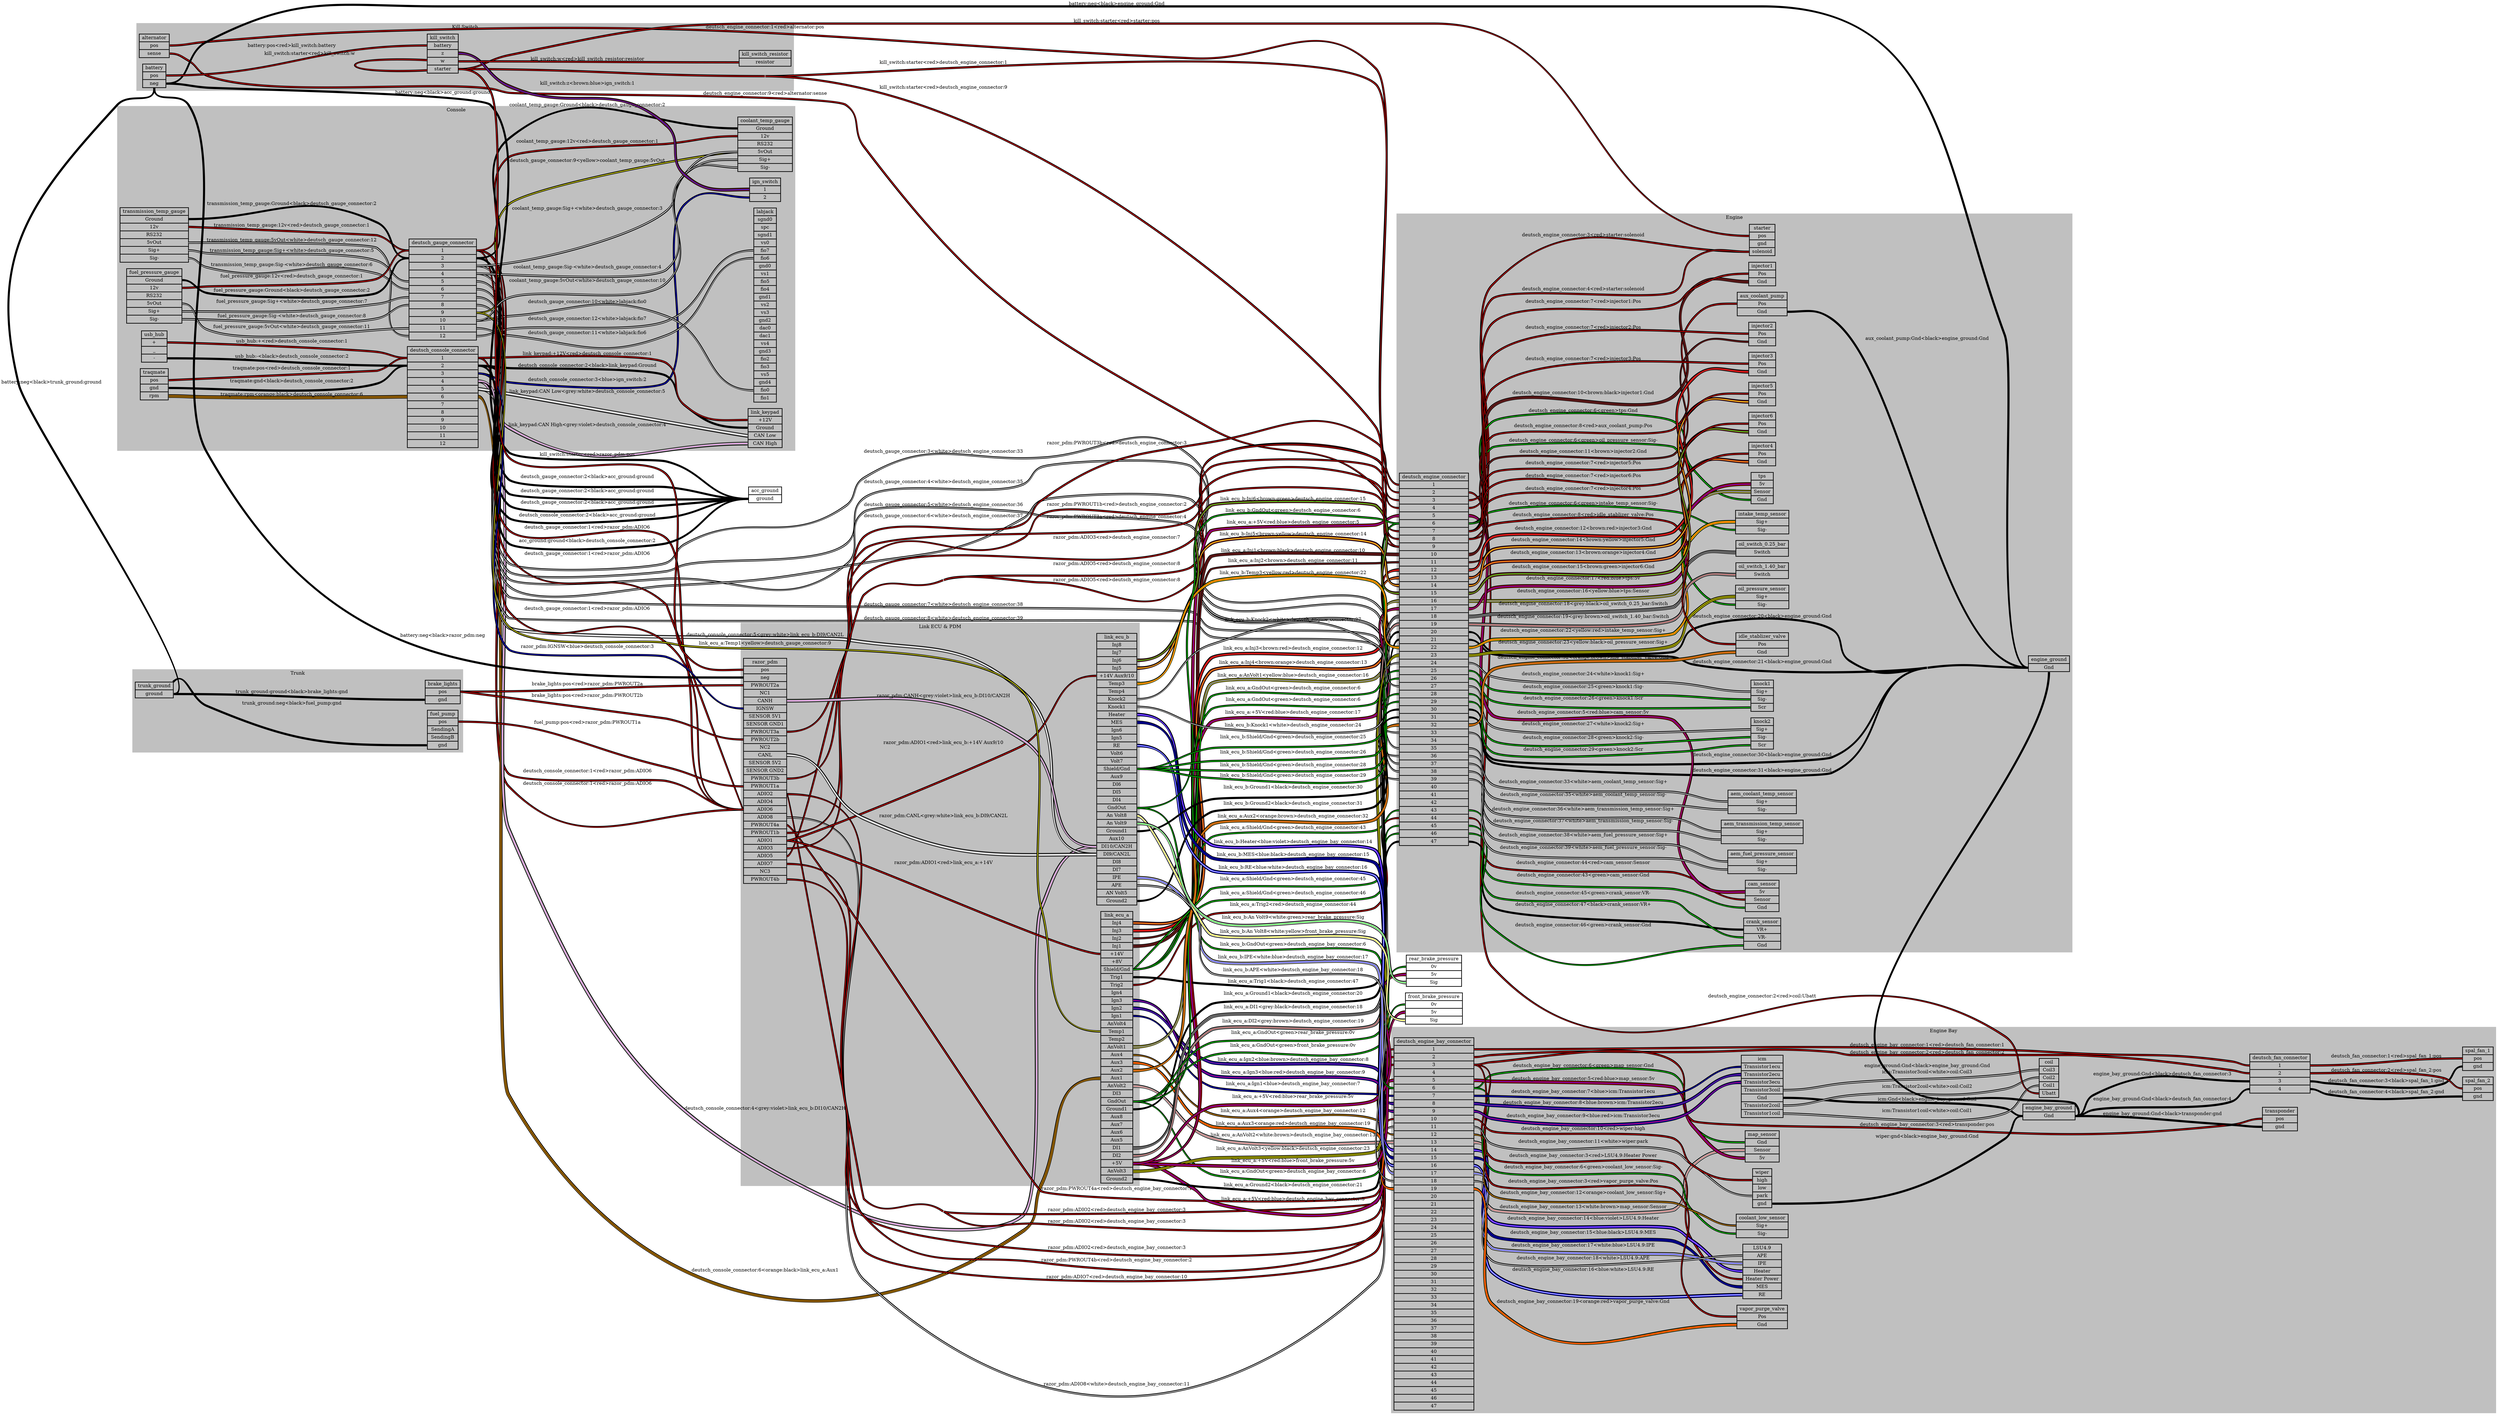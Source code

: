 graph "" {
	graph [bb="0,0,7070,3648.6",
		concentrate=true,
		rankdir=LR,
		ranksep=1.5
	];
	node [label="\N"];
	subgraph "cluster_Engine Bay" {
		graph [bb="3786,23.609,7062,1168.6",
			color=grey,
			label="Engine Bay",
			lheight=0.21,
			lp="5424,1157.1",
			lwidth=1.14,
			style=filled
		];
		deutsch_engine_bay_connector	[height=15.347,
			label="deutsch_engine_bay_connector | <1> 1 | <2> 2 | <3> 3 | <4> 4 | <5> 5 | <6> 6 | <7> 7 | <8> 8 | <9> 9 | <10> 10 | <11> 11 | <12> \
12 | <13> 13 | <14> 14 | <15> 15 | <16> 16 | <17> 17 | <18> 18 | <19> 19 | <20> 20 | <21> 21 | <22> 22 | <23> 23 | <24> 24 | <25> \
25 | <26> 26 | <27> 27 | <28> 28 | <29> 29 | <30> 30 | <31> 31 | <32> 32 | <33> 33 | <34> 34 | <35> 35 | <36> 36 | <37> 37 | <38> \
38 | <39> 39 | <40> 40 | <41> 41 | <42> 42 | <43> 43 | <44> 44 | <45> 45 | <46> 46 | <47> 47 ",
			pos="3912.5,584.61",
			rects="3794,1113.6,4031,1136.6 3794,1090.6,4031,1113.6 3794,1067.6,4031,1090.6 3794,1044.6,4031,1067.6 3794,1021.6,4031,1044.6 3794,998.61,\
4031,1021.6 3794,975.61,4031,998.61 3794,952.61,4031,975.61 3794,929.61,4031,952.61 3794,906.61,4031,929.61 3794,883.61,4031,906.61 \
3794,860.61,4031,883.61 3794,837.61,4031,860.61 3794,814.61,4031,837.61 3794,791.61,4031,814.61 3794,768.61,4031,791.61 3794,745.61,\
4031,768.61 3794,722.61,4031,745.61 3794,699.61,4031,722.61 3794,676.61,4031,699.61 3794,653.61,4031,676.61 3794,630.61,4031,653.61 \
3794,607.61,4031,630.61 3794,584.61,4031,607.61 3794,561.61,4031,584.61 3794,538.61,4031,561.61 3794,515.61,4031,538.61 3794,492.61,\
4031,515.61 3794,469.61,4031,492.61 3794,446.61,4031,469.61 3794,423.61,4031,446.61 3794,400.61,4031,423.61 3794,377.61,4031,400.61 \
3794,354.61,4031,377.61 3794,331.61,4031,354.61 3794,308.61,4031,331.61 3794,285.61,4031,308.61 3794,262.61,4031,285.61 3794,239.61,\
4031,262.61 3794,216.61,4031,239.61 3794,193.61,4031,216.61 3794,170.61,4031,193.61 3794,147.61,4031,170.61 3794,124.61,4031,147.61 \
3794,101.61,4031,124.61 3794,78.609,4031,101.61 3794,55.609,4031,78.609 3794,32.609,4031,55.609",
			shape=record,
			style=bold,
			width=3.2917];
		deutsch_fan_connector	[height=1.6111,
			label="deutsch_fan_connector | <1> 1 | <2> 2 | <3> 3 | <4> 4 ",
			pos="6421.5,1025.6",
			rects="6332,1060.1,6511,1083.1 6332,1037.1,6511,1060.1 6332,1014.1,6511,1037.1 6332,991.11,6511,1014.1 6332,968.11,6511,991.11",
			shape=record,
			style=bold,
			width=2.4861];
		deutsch_engine_bay_connector:2 -- deutsch_fan_connector:2	[color="black:red:black",
			label="deutsch_engine_bay_connector:2<red>deutsch_fan_connector:2",
			labeltooltip="deutsch_engine_bay_connector:2<red>deutsch_fan_connector:2",
			lp="5375.5,1073.1",
			penwidth=2.5,
			pos="4031,1079.6 4266.8,1079.6 4862.9,1149.5 5092,1093.6 5118.3,1087.2 5119.7,1072 5146,1065.6 5245.1,1041.4 5504.2,1050.1 5605,1065.6 \
5629.9,1069.4 5634.1,1078.8 5659,1082.6 5727.1,1093.1 5745.2,1085.7 5814,1082.6 6020.9,1073.3 6074.3,1077.8 6278,1040.6 6302.5,1036.1 \
6307.1,1025.6 6332,1025.6"];
		deutsch_engine_bay_connector:1 -- deutsch_fan_connector:1	[color="black:red:black",
			label="deutsch_engine_bay_connector:1<red>deutsch_fan_connector:1",
			labeltooltip="deutsch_engine_bay_connector:1<red>deutsch_fan_connector:1",
			lp="5375.5,1118.1",
			penwidth=2.5,
			pos="4031,1102.6 4730.6,1102.6 4905.9,1124.5 5605,1100.6 5698,1097.4 5721.1,1094.6 5814,1089.6 6020.2,1078.6 6074.5,1099.7 6278,1064.6 \
6302.7,1060.4 6307,1048.6 6332,1048.6"];
		map_sensor	[height=1.2917,
			label="map_sensor | <Gnd> Gnd | <Sensor> Sensor | <5v> 5v ",
			pos="4886,814.61",
			rects="4835.5,837.61,4936.5,860.61 4835.5,814.61,4936.5,837.61 4835.5,791.61,4936.5,814.61 4835.5,768.61,4936.5,791.61",
			shape=record,
			style=bold,
			width=1.4028];
		deutsch_engine_bay_connector:6 -- map_sensor:Gnd	[color="black:green:black",
			label="deutsch_engine_bay_connector:6<green>map_sensor:Gnd",
			labeltooltip="deutsch_engine_bay_connector:6<green>map_sensor:Gnd",
			lp="4355.5,912.11",
			penwidth=2.5,
			pos="4031,987.61 4075,987.61 4046.8,926.41 4085,904.61 4137.3,874.81 4566.5,890.63 4626,881.61 4720.5,867.27 4738.4,826.61 4834,826.61"];
		deutsch_engine_bay_connector:13 -- map_sensor:Sensor	[color="black:white:brown:white:black",
			label="deutsch_engine_bay_connector:13<white:brown>map_sensor:Sensor",
			labeltooltip="deutsch_engine_bay_connector:13<white:brown>map_sensor:Sensor",
			lp="4355.5,833.11",
			penwidth=2.5,
			pos="4031,826.61 4388,826.61 4477,802.61 4834,802.61"];
		deutsch_engine_bay_connector:5 -- map_sensor:"5v"	[color="black:red:blue:red:black",
			label="deutsch_engine_bay_connector:5<red:blue>map_sensor:5v",
			labeltooltip="deutsch_engine_bay_connector:5<red:blue>map_sensor:5v",
			lp="4355.5,1024.1",
			penwidth=2.5,
			pos="4031,1010.6 4097.1,1010.6 4570.9,1032.2 4626,995.61 4674.7,963.24 4641.5,919.65 4680,875.61 4733.1,814.87 4753.3,779.61 4834,779.61"];
		"LSU4.9"	[height=2.25,
			label="LSU4.9 | <APE> APE | <IPE> IPE | <Heater> Heater | <Heater Power> Heater Power | <MES> MES | <RE> RE ",
			pos="4886,447.61",
			rects="4828.5,505.11,4943.5,528.11 4828.5,482.11,4943.5,505.11 4828.5,459.11,4943.5,482.11 4828.5,436.11,4943.5,459.11 4828.5,413.11,4943.5,\
436.11 4828.5,390.11,4943.5,413.11 4828.5,367.11,4943.5,390.11",
			shape=record,
			style=bold,
			width=1.5972];
		deutsch_engine_bay_connector:3 -- "LSU4.9":"Heater Power"	[color="black:red:black",
			label="deutsch_engine_bay_connector:3<red>LSU4.9:Heater Power",
			labeltooltip="deutsch_engine_bay_connector:3<red>LSU4.9:Heater Power",
			lp="4355.5,798.11",
			penwidth=2.5,
			pos="4031,1056.6 4151.6,1056.6 3993.2,868.92 4085,790.61 4130.8,751.55 4579.6,805.97 4626,767.61 4706.9,700.66 4623.1,625.84 4680,537.61 \
4724.7,468.37 4744.6,424.61 4827,424.61"];
		deutsch_engine_bay_connector:14 -- "LSU4.9":Heater	[color="black:blue:violet:blue:black",
			label="deutsch_engine_bay_connector:14<blue:violet>LSU4.9:Heater",
			labeltooltip="deutsch_engine_bay_connector:14<blue:violet>LSU4.9:Heater",
			lp="4355.5,604.11",
			penwidth=2.5,
			pos="4031,803.61 4126.1,803.61 4010.8,656.05 4085,596.61 4131.9,559.01 4569.2,597.46 4626,577.61 4654.2,567.75 4655.2,554.31 4680,537.61 \
4743.5,494.77 4750.4,447.61 4827,447.61"];
		deutsch_engine_bay_connector:15 -- "LSU4.9":MES	[color="black:blue:black:blue:black",
			label="deutsch_engine_bay_connector:15<blue:black>LSU4.9:MES",
			labeltooltip="deutsch_engine_bay_connector:15<blue:black>LSU4.9:MES",
			lp="4355.5,566.11",
			penwidth=2.5,
			pos="4031,780.61 4132.5,780.61 4006.3,622.75 4085,558.61 4131.6,520.62 4568.9,558.44 4626,539.61 4728.9,505.69 4718.6,401.61 4827,401.61"];
		deutsch_engine_bay_connector:16 -- "LSU4.9":RE	[color="black:blue:white:blue:black",
			label="deutsch_engine_bay_connector:16<blue:white>LSU4.9:RE",
			labeltooltip="deutsch_engine_bay_connector:16<blue:white>LSU4.9:RE",
			lp="4355.5,528.11",
			penwidth=2.5,
			pos="4031,757.61 4139,757.61 4001.7,589.45 4085,520.61 4131.4,482.28 4568.4,518.93 4626,501.61 4726.3,471.45 4722.3,378.61 4827,378.61"];
		deutsch_engine_bay_connector:17 -- "LSU4.9":IPE	[color="black:white:blue:white:black",
			label="deutsch_engine_bay_connector:17<white:blue>LSU4.9:IPE",
			labeltooltip="deutsch_engine_bay_connector:17<white:blue>LSU4.9:IPE",
			lp="4355.5,456.11",
			penwidth=2.5,
			pos="4031,734.61 4160.4,734.61 3985.4,531.16 4085,448.61 4131.3,410.25 4566,445.33 4626,448.61 4715.7,453.51 4737.1,470.61 4827,470.61"];
		deutsch_engine_bay_connector:18 -- "LSU4.9":APE	[color="black:white:black",
			label="deutsch_engine_bay_connector:18<white>LSU4.9:APE",
			labeltooltip="deutsch_engine_bay_connector:18<white>LSU4.9:APE",
			lp="4355.5,419.11",
			penwidth=2.5,
			pos="4031,711.61 4166.5,711.61 3981.1,498.51 4085,411.61 4177.2,334.5 4508,388.47 4626,411.61 4720.7,430.18 4730.5,493.61 4827,493.61"];
		coolant_low_sensor	[height=0.97222,
			label="coolant_low_sensor | <Sig+> Sig+ | <Sig-> Sig- ",
			pos="4886,715.61",
			rects="4809,727.11,4963,750.11 4809,704.11,4963,727.11 4809,681.11,4963,704.11",
			shape=record,
			style=bold,
			width=2.1389];
		deutsch_engine_bay_connector:6 -- coolant_low_sensor:"Sig-"	[color="black:green:black",
			label="deutsch_engine_bay_connector:6<green>coolant_low_sensor:Sig-",
			labeltooltip="deutsch_engine_bay_connector:6<green>coolant_low_sensor:Sig-",
			lp="4355.5,722.11",
			penwidth=2.5,
			pos="4031,987.61 4154.7,987.61 3990.6,794.57 4085,714.61 4115.7,688.63 4767.8,692.61 4808,692.61"];
		deutsch_engine_bay_connector:12 -- coolant_low_sensor:"Sig+"	[color="black:orange:black",
			label="deutsch_engine_bay_connector:12<orange>coolant_low_sensor:Sig+",
			labeltooltip="deutsch_engine_bay_connector:12<orange>coolant_low_sensor:Sig+",
			lp="4355.5,760.11",
			penwidth=2.5,
			pos="4031,849.61 4080.3,849.61 4043,778.51 4085,752.61 4136.2,721.03 4565.9,733.19 4626,729.61 4707,724.77 4726.9,715.61 4808,715.61"];
		vapor_purge_valve	[height=0.97222,
			label="vapor_purge_valve | <Pos> Pos | <Gnd> Gnd ",
			pos="4886,313.61",
			rects="4811,325.11,4961,348.11 4811,302.11,4961,325.11 4811,279.11,4961,302.11",
			shape=record,
			style=bold,
			width=2.0833];
		deutsch_engine_bay_connector:19 -- vapor_purge_valve:Gnd	[color="black:orange:red:orange:black",
			label="deutsch_engine_bay_connector:19<orange:red>vapor_purge_valve:Gnd",
			labeltooltip="deutsch_engine_bay_connector:19<orange:red>vapor_purge_valve:Gnd",
			lp="4355.5,359.11",
			penwidth=2.5,
			pos="4031,688.61 4106.8,688.61 4029.4,403.19 4085,351.61 4322.1,131.69 4486.6,290.61 4810,290.61"];
		deutsch_engine_bay_connector:3 -- vapor_purge_valve:Pos	[color="black:red:black",
			label="deutsch_engine_bay_connector:3<red>vapor_purge_valve:Pos",
			labeltooltip="deutsch_engine_bay_connector:3<red>vapor_purge_valve:Pos",
			lp="4355.5,490.11",
			penwidth=2.5,
			pos="4031,1056.6 4159.1,1056.6 3991.8,570.51 4085,482.61 4128.8,441.34 4575.3,495.93 4626,463.61 4670.6,435.19 4640,392.19 4680,357.61 \
4726.1,317.71 4749,313.61 4810,313.61"];
		transponder	[height=0.97222,
			label="transponder | <pos> pos | <gnd> gnd ",
			pos="6421.5,872.61",
			rects="6369.5,884.11,6473.5,907.11 6369.5,861.11,6473.5,884.11 6369.5,838.11,6473.5,861.11",
			shape=record,
			style=bold,
			width=1.4444];
		deutsch_engine_bay_connector:3 -- transponder:pos	[color="black:red:black",
			label="deutsch_engine_bay_connector:3<red>transponder:pos",
			labeltooltip="deutsch_engine_bay_connector:3<red>transponder:pos",
			lp="5375.5,878.11",
			penwidth=2.5,
			pos="4031,1056.6 4163.3,1056.6 4518.6,1110.9 4626,1033.6 4681.1,993.9 4625,930.43 4680,890.61 4701,875.42 5120.1,871.16 5146,870.61 5235.7,\
868.68 6157.3,872.61 6368.5,872.61"];
		icm	[height=2.5694,
			label="icm | <Transistor1ecu> Transistor1ecu | <Transistor2ecu> Transistor2ecu | <Transistor3ecu> Transistor3ecu | <Transistor3coil> Transistor3coil | <\
Gnd> Gnd | <Transistor2coil> Transistor2coil | <Transistor1coil> Transistor1coil ",
			pos="4886,991.61",
			rects="4824,1060.6,4948,1083.6 4824,1037.6,4948,1060.6 4824,1014.6,4948,1037.6 4824,991.61,4948,1014.6 4824,968.61,4948,991.61 4824,945.61,\
4948,968.61 4824,922.61,4948,945.61 4824,899.61,4948,922.61",
			shape=record,
			style=bold,
			width=1.7222];
		deutsch_engine_bay_connector:9 -- icm:Transistor3ecu	[color="black:blue:red:blue:black",
			label="deutsch_engine_bay_connector:9<blue:red>icm:Transistor3ecu",
			labeltooltip="deutsch_engine_bay_connector:9<blue:red>icm:Transistor3ecu",
			lp="4355.5,870.11",
			penwidth=2.5,
			pos="4031,918.61 4065.6,918.61 4053.2,876.13 4085,862.61 4140.3,839.1 4568.8,844.24 4626,862.61 4728.5,895.52 4715.3,1003.6 4823,1003.6"];
		deutsch_engine_bay_connector:7 -- icm:Transistor1ecu	[color="black:blue:black",
			label="deutsch_engine_bay_connector:7<blue>icm:Transistor1ecu",
			labeltooltip="deutsch_engine_bay_connector:7<blue>icm:Transistor1ecu",
			lp="4355.5,984.11",
			penwidth=2.5,
			pos="4031,964.61 4163.2,964.61 4496.1,951.95 4626,976.61 4717.7,994.02 4729.6,1049.6 4823,1049.6"];
		deutsch_engine_bay_connector:8 -- icm:Transistor2ecu	[color="black:blue:brown:blue:black",
			label="deutsch_engine_bay_connector:8<blue:brown>icm:Transistor2ecu",
			labeltooltip="deutsch_engine_bay_connector:8<blue:brown>icm:Transistor2ecu",
			lp="4355.5,949.11",
			penwidth=2.5,
			pos="4031,941.61 4163.2,941.61 4496.5,914.87 4626,941.61 4719.4,960.9 4727.6,1026.6 4823,1026.6"];
		wiper	[height=1.6111,
			label="wiper | <high> high | <low> low | <park> park | <gnd> gnd ",
			pos="4886,604.61",
			rects="4857.5,639.11,4914.5,662.11 4857.5,616.11,4914.5,639.11 4857.5,593.11,4914.5,616.11 4857.5,570.11,4914.5,593.11 4857.5,547.11,4914.5,\
570.11",
			shape=record,
			style=bold,
			width=0.79167];
		deutsch_engine_bay_connector:11 -- wiper:park	[color="black:white:black",
			label="deutsch_engine_bay_connector:11<white>wiper:park",
			labeltooltip="deutsch_engine_bay_connector:11<white>wiper:park",
			lp="4355.5,646.11",
			penwidth=2.5,
			pos="4031,872.61 4137.7,872.61 4002.9,706.82 4085,638.61 4108.1,619.38 4596.1,618.45 4626,615.61 4728.9,605.85 4752.7,581.61 4856,581.61"];
		deutsch_engine_bay_connector:10 -- wiper:high	[color="black:red:black",
			label="deutsch_engine_bay_connector:10<red>wiper:high",
			labeltooltip="deutsch_engine_bay_connector:10<red>wiper:high",
			lp="4355.5,684.11",
			penwidth=2.5,
			pos="4031,895.61 4131.2,895.61 4007.4,740.09 4085,676.61 4108.3,657.56 4596,655.94 4626,653.61 4728.6,645.64 4753.1,627.61 4856,627.61"];
		spal_fan_1	[height=0.97222,
			label="spal_fan_1 | <pos> pos | <gnd> gnd ",
			pos="7008.5,1069.6",
			rects="6963,1081.1,7054,1104.1 6963,1058.1,7054,1081.1 6963,1035.1,7054,1058.1",
			shape=record,
			style=bold,
			width=1.2639];
		deutsch_fan_connector:3 -- spal_fan_1:gnd	[color="black:black:black",
			label="deutsch_fan_connector:3<black>spal_fan_1:gnd",
			labeltooltip="deutsch_fan_connector:3<black>spal_fan_1:gnd",
			lp="6737,1003.1",
			penwidth=2.5,
			pos="6511,1002.6 6535.2,1002.6 6540.8,997.17 6565,995.61 6641.3,990.69 6838,967.37 6909,995.61 6939.7,1007.8 6930,1046.6 6963,1046.6"];
		deutsch_fan_connector:1 -- spal_fan_1:pos	[color="black:red:black",
			label="deutsch_fan_connector:1<red>spal_fan_1:pos",
			labeltooltip="deutsch_fan_connector:1<red>spal_fan_1:pos",
			lp="6737,1076.1",
			penwidth=2.5,
			pos="6511,1048.6 6712.1,1048.6 6761.9,1069.6 6963,1069.6"];
		spal_fan_2	[height=0.97222,
			label="spal_fan_2 | <pos> pos | <gnd> gnd ",
			pos="7008.5,980.61",
			rects="6963,992.11,7054,1015.1 6963,969.11,7054,992.11 6963,946.11,7054,969.11",
			shape=record,
			style=bold,
			width=1.2639];
		deutsch_fan_connector:4 -- spal_fan_2:gnd	[color="black:black:black",
			label="deutsch_fan_connector:4<black>spal_fan_2:gnd",
			labeltooltip="deutsch_fan_connector:4<black>spal_fan_2:gnd",
			lp="6737,970.11",
			penwidth=2.5,
			pos="6511,979.61 6536.2,979.61 6540.2,966.59 6565,962.61 6739.7,934.64 6786.1,957.61 6963,957.61"];
		deutsch_fan_connector:2 -- spal_fan_2:pos	[color="black:red:black",
			label="deutsch_fan_connector:2<red>spal_fan_2:pos",
			labeltooltip="deutsch_fan_connector:2<red>spal_fan_2:pos",
			lp="6737,1034.1",
			penwidth=2.5,
			pos="6511,1025.6 6599.5,1025.6 6823.8,1034.4 6909,1010.6 6935.4,1003.2 6935.5,980.61 6963,980.61"];
		engine_bay_ground	[height=0.65278,
			label="engine_bay_ground | <Gnd> Gnd ",
			pos="5736.5,915.61",
			rects="5659,915.61,5814,938.61 5659,892.61,5814,915.61",
			shape=record,
			style=bold,
			width=2.1528];
		icm:Gnd -- engine_bay_ground:Gnd	[color="black:black:black",
			label="icm:Gnd<black>engine_bay_ground:Gnd",
			labeltooltip="icm:Gnd<black>engine_bay_ground:Gnd",
			lp="5375.5,983.11",
			penwidth=2.5,
			pos="4949,956.61 5021.9,956.61 5538.5,994.54 5605,964.61 5638,949.74 5622.8,903.61 5659,903.61"];
		coil	[height=1.6111,
			label="coil | <Coil3> Coil3 | <Coil2> Coil2 | <Coil1> Coil1 | <Ubatt> Ubatt ",
			pos="5736.5,1015.6",
			rects="5707.5,1050.1,5765.5,1073.1 5707.5,1027.1,5765.5,1050.1 5707.5,1004.1,5765.5,1027.1 5707.5,981.11,5765.5,1004.1 5707.5,958.11,5765.5,\
981.11",
			shape=record,
			style=bold,
			width=0.80556];
		icm:Transistor3coil -- coil:Coil3	[color="black:white:black",
			label="icm:Transistor3coil<white>coil:Coil3",
			labeltooltip="icm:Transistor3coil<white>coil:Coil3",
			lp="5375.5,1034.1",
			penwidth=2.5,
			pos="4949,979.61 5037.2,979.61 5058.1,996.06 5146,1003.6 5349.5,1021.1 5401.5,1009.5 5605,1026.6 5650.3,1030.4 5661.1,1038.6 5706.5,1038.6"];
		icm:Transistor1coil -- coil:Coil1	[color="black:white:black",
			label="icm:Transistor1coil<white>coil:Coil1",
			labeltooltip="icm:Transistor1coil<white>coil:Coil1",
			lp="5375.5,919.11",
			penwidth=2.5,
			pos="4949,910.61 5094.8,910.61 5467.4,863.33 5605,911.61 5659.5,930.72 5648.8,992.61 5706.5,992.61"];
		icm:Transistor2coil -- coil:Coil2	[color="black:white:black",
			label="icm:Transistor2coil<white>coil:Coil2",
			labeltooltip="icm:Transistor2coil<white>coil:Coil2",
			lp="5375.5,957.11",
			penwidth=2.5,
			pos="4949,933.61 5021.9,933.61 5535.4,928.03 5605,949.61 5656.4,965.53 5652.7,1015.6 5706.5,1015.6"];
		wiper:gnd -- engine_bay_ground:Gnd	[color="black:black:black",
			label="wiper:gnd<black>engine_bay_ground:Gnd",
			labeltooltip="wiper:gnd<black>engine_bay_ground:Gnd",
			lp="5375.5,843.11",
			penwidth=2.5,
			pos="4916,558.61 5246,558.61 5340.5,638.26 5605,835.61 5635.9,858.69 5620.4,903.61 5659,903.61"];
		engine_bay_ground:Gnd -- deutsch_fan_connector:3	[color="black:black:black",
			label="engine_bay_ground:Gnd<black>deutsch_fan_connector:3",
			labeltooltip="engine_bay_ground:Gnd<black>deutsch_fan_connector:3",
			lp="6073,1029.1",
			penwidth=2.5,
			pos="5814,903.61 5851.9,903.61 5834.3,952.17 5868,969.61 6051.6,1064.7 6125.3,1002.6 6332,1002.6"];
		engine_bay_ground:Gnd -- deutsch_fan_connector:4	[color="black:black:black",
			label="engine_bay_ground:Gnd<black>deutsch_fan_connector:4",
			labeltooltip="engine_bay_ground:Gnd<black>deutsch_fan_connector:4",
			lp="6073,958.11",
			penwidth=2.5,
			pos="5814,903.61 6021.3,903.61 6079.8,889.97 6278,950.61 6304.1,958.58 6304.8,979.61 6332,979.61"];
		engine_bay_ground:Gnd -- transponder:gnd	[color="black:black:black",
			label="engine_bay_ground:Gnd<black>transponder:gnd",
			labeltooltip="engine_bay_ground:Gnd<black>transponder:gnd",
			lp="6073,910.11",
			penwidth=2.5,
			pos="5814,903.61 6061.6,903.61 6120.9,849.61 6368.5,849.61"];
	}
	subgraph cluster_Engine {
		graph [bb="3802,1185.6,5805.5,3351.6",
			color=grey,
			label=Engine,
			lheight=0.21,
			lp="4803.8,3340.1",
			lwidth=0.71,
			style=filled
		];
		deutsch_engine_connector	[height=15.347,
			label="deutsch_engine_connector | <1> 1 | <2> 2 | <3> 3 | <4> 4 | <5> 5 | <6> 6 | <7> 7 | <8> 8 | <9> 9 | <10> 10 | <11> 11 | <12> 12 | <\
13> 13 | <14> 14 | <15> 15 | <16> 16 | <17> 17 | <18> 18 | <19> 19 | <20> 20 | <21> 21 | <22> 22 | <23> 23 | <24> 24 | <25> 25 | <\
26> 26 | <27> 27 | <28> 28 | <29> 29 | <30> 30 | <31> 31 | <32> 32 | <33> 33 | <34> 34 | <35> 35 | <36> 36 | <37> 37 | <38> 38 | <\
39> 39 | <40> 40 | <41> 41 | <42> 42 | <43> 43 | <44> 44 | <45> 45 | <46> 46 | <47> 47 ",
			pos="3912.5,2146.6",
			rects="3810,2675.6,4015,2698.6 3810,2652.6,4015,2675.6 3810,2629.6,4015,2652.6 3810,2606.6,4015,2629.6 3810,2583.6,4015,2606.6 3810,2560.6,\
4015,2583.6 3810,2537.6,4015,2560.6 3810,2514.6,4015,2537.6 3810,2491.6,4015,2514.6 3810,2468.6,4015,2491.6 3810,2445.6,4015,2468.6 \
3810,2422.6,4015,2445.6 3810,2399.6,4015,2422.6 3810,2376.6,4015,2399.6 3810,2353.6,4015,2376.6 3810,2330.6,4015,2353.6 3810,2307.6,\
4015,2330.6 3810,2284.6,4015,2307.6 3810,2261.6,4015,2284.6 3810,2238.6,4015,2261.6 3810,2215.6,4015,2238.6 3810,2192.6,4015,2215.6 \
3810,2169.6,4015,2192.6 3810,2146.6,4015,2169.6 3810,2123.6,4015,2146.6 3810,2100.6,4015,2123.6 3810,2077.6,4015,2100.6 3810,2054.6,\
4015,2077.6 3810,2031.6,4015,2054.6 3810,2008.6,4015,2031.6 3810,1985.6,4015,2008.6 3810,1962.6,4015,1985.6 3810,1939.6,4015,1962.6 \
3810,1916.6,4015,1939.6 3810,1893.6,4015,1916.6 3810,1870.6,4015,1893.6 3810,1847.6,4015,1870.6 3810,1824.6,4015,1847.6 3810,1801.6,\
4015,1824.6 3810,1778.6,4015,1801.6 3810,1755.6,4015,1778.6 3810,1732.6,4015,1755.6 3810,1709.6,4015,1732.6 3810,1686.6,4015,1709.6 \
3810,1663.6,4015,1686.6 3810,1640.6,4015,1663.6 3810,1617.6,4015,1640.6 3810,1594.6,4015,1617.6",
			shape=record,
			style=bold,
			width=2.8472];
		starter	[height=1.2917,
			label="starter | <pos> pos | <gnd> gnd | <solenoid> solenoid ",
			pos="4886,3273.6",
			rects="4848,3296.6,4924,3319.6 4848,3273.6,4924,3296.6 4848,3250.6,4924,3273.6 4848,3227.6,4924,3250.6",
			shape=record,
			style=bold,
			width=1.0556];
		deutsch_engine_connector:3 -- starter:solenoid	[color="black:red:black",
			label="deutsch_engine_connector:3<red>starter:solenoid",
			labeltooltip="deutsch_engine_connector:3<red>starter:solenoid",
			lp="4355.5,3289.1",
			penwidth=2.5,
			pos="4016.5,2618.6 4133.9,2618.6 4001.8,3059.7 4085,3142.6 4326.7,3383.6 4505.7,3238.6 4847,3238.6"];
		deutsch_engine_connector:4 -- starter:solenoid	[color="black:red:black",
			label="deutsch_engine_connector:4<red>starter:solenoid",
			labeltooltip="deutsch_engine_connector:4<red>starter:solenoid",
			lp="4355.5,3131.1",
			penwidth=2.5,
			pos="4016.5,2595.6 4130,2595.6 4001.1,3025.2 4085,3101.6 4129.5,3142.1 4574.6,3092.3 4626,3123.6 4667.5,3148.9 4639.6,3191.7 4680,3218.6 \
4742.3,3260 4772.2,3238.6 4847,3238.6"];
		engine_ground	[height=0.65278,
			label="engine_ground | <Gnd> Gnd ",
			pos="5736.5,2122.6",
			rects="5675.5,2122.6,5797.5,2145.6 5675.5,2099.6,5797.5,2122.6",
			shape=record,
			style=bold,
			width=1.6944];
		deutsch_engine_connector:31 -- engine_ground:Gnd	[color="black:black:black",
			label="deutsch_engine_connector:31<black>engine_ground:Gnd",
			labeltooltip="deutsch_engine_connector:31<black>engine_ground:Gnd",
			lp="4886,1719.1",
			penwidth=2.5,
			pos="5376.5,2110.6 5408.9,2117 5639.6,2110.7 5674.1,2110.6;4016.5,1973.6 4140.7,1973.6 3987,1778.9 4085,1702.6 4107.1,1685.4 5067.3,1698.5 \
5092,1711.6 5284,1813.3 5161.3,2068.8 5374.5,2110.6"];
		deutsch_engine_connector:20 -- engine_ground:Gnd	[color="black:black:black",
			label="deutsch_engine_connector:20<black>engine_ground:Gnd",
			labeltooltip="deutsch_engine_connector:20<black>engine_ground:Gnd",
			lp="4886,2150.1",
			penwidth=2.5,
			pos="4016.5,2227.6 4072.2,2227.6 4036,2149.1 4085,2122.6 4111.4,2108.3 4596,2120.7 4626,2122.6 4650.2,2124.2 4655.8,2128.1 4680,2129.6 \
4862.7,2141.4 4910.4,2152.8 5092,2129.6 5116.6,2126.5 5121.4,2119 5146,2115.6 5246.6,2101.7 5274.8,2091.4 5374.5,2110.6"];
		deutsch_engine_connector:21 -- engine_ground:Gnd	[color="black:black:black",
			label="deutsch_engine_connector:21<black>engine_ground:Gnd",
			labeltooltip="deutsch_engine_connector:21<black>engine_ground:Gnd",
			lp="4886,2115.1",
			penwidth=2.5,
			pos="4016.5,2204.6 4066.4,2204.6 4040.3,2137.8 4085,2115.6 4103.3,2106.5 5348,2105.4 5374.5,2110.6"];
		deutsch_engine_connector:30 -- engine_ground:Gnd	[color="black:black:black",
			label="deutsch_engine_connector:30<black>engine_ground:Gnd",
			labeltooltip="deutsch_engine_connector:30<black>engine_ground:Gnd",
			lp="4886,1766.1",
			penwidth=2.5,
			pos="4016.5,1996.6 4117.6,1996.6 4004.5,1840.8 4085,1779.6 4129.5,1745.7 5041.5,1734.4 5092,1758.6 5272.9,1845.4 5177.7,2071.6 5374.5,\
2110.6"];
		tps	[height=1.2917,
			label="tps | <5v> 5v | <Sensor> Sensor | <Gnd> Gnd ",
			pos="4886,2546.6",
			rects="4853,2569.6,4919,2592.6 4853,2546.6,4919,2569.6 4853,2523.6,4919,2546.6 4853,2500.6,4919,2523.6",
			shape=record,
			style=bold,
			width=0.91667];
		deutsch_engine_connector:6 -- tps:Gnd	[color="black:green:black",
			label="deutsch_engine_connector:6<green>tps:Gnd",
			labeltooltip="deutsch_engine_connector:6<green>tps:Gnd",
			lp="4355.5,2905.1",
			penwidth=2.5,
			pos="4016.5,2549.6 4149.8,2549.6 3980.5,2758.8 4085,2841.6 4179.2,2916.3 4532.1,2916.7 4626,2841.6 4711.1,2773.6 4613.8,2689.1 4680,2602.6 \
4732.6,2533.9 4765.5,2511.6 4852,2511.6"];
		deutsch_engine_connector:16 -- tps:Sensor	[color="black:yellow:blue:yellow:black",
			label="deutsch_engine_connector:16<yellow:blue>tps:Sensor",
			labeltooltip="deutsch_engine_connector:16<yellow:blue>tps:Sensor",
			lp="4355.5,2340.1",
			penwidth=2.5,
			pos="4016.5,2319.6 4084.2,2319.6 4571.4,2292.6 4626,2332.6 4686.2,2376.7 4625.1,2441.1 4680,2491.6 4738,2545 4773.2,2534.6 4852,2534.6"];
		deutsch_engine_connector:17 -- tps:"5v"	[color="black:red:blue:red:black",
			label="deutsch_engine_connector:17<red:blue>tps:5v",
			labeltooltip="deutsch_engine_connector:17<red:blue>tps:5v",
			lp="4355.5,2378.1",
			penwidth=2.5,
			pos="4016.5,2296.6 4054.5,2296.6 4049.2,2334.9 4085,2347.6 4141.7,2367.7 4576.2,2336.8 4626,2370.6 4674.7,2403.7 4637.4,2451 4680,2491.6 \
4739.4,2548.2 4770,2558.6 4852,2558.6"];
		cam_sensor	[height=1.2917,
			label="cam_sensor | <5v> 5v | <Sensor> Sensor | <Gnd> Gnd ",
			pos="4886,1350.6",
			rects="4836,1373.6,4936,1396.6 4836,1350.6,4936,1373.6 4836,1327.6,4936,1350.6 4836,1304.6,4936,1327.6",
			shape=record,
			style=bold,
			width=1.3889];
		deutsch_engine_connector:43 -- cam_sensor:Gnd	[color="black:green:black",
			label="deutsch_engine_connector:43<green>cam_sensor:Gnd",
			labeltooltip="deutsch_engine_connector:43<green>cam_sensor:Gnd",
			lp="4355.5,1376.1",
			penwidth=2.5,
			pos="4016.5,1697.6 4165.9,1697.6 3971.7,1465.9 4085,1368.6 4130.7,1329.4 4566,1344.7 4626,1339.6 4719.2,1331.8 4741.5,1315.6 4835,1315.6"];
		deutsch_engine_connector:44 -- cam_sensor:Sensor	[color="black:red:black",
			label="deutsch_engine_connector:44<red>cam_sensor:Sensor",
			labeltooltip="deutsch_engine_connector:44<red>cam_sensor:Sensor",
			lp="4355.5,1415.1",
			penwidth=2.5,
			pos="4016.5,1674.6 4139,1674.6 3989.9,1484.8 4085,1407.6 4131.7,1369.7 4566.3,1391.3 4626,1383.6 4720.2,1371.5 4740,1338.6 4835,1338.6"];
		deutsch_engine_connector:5 -- cam_sensor:"5v"	[color="black:red:blue:red:black",
			label="deutsch_engine_connector:5<red:blue>cam_sensor:5v",
			labeltooltip="deutsch_engine_connector:5<red:blue>cam_sensor:5v",
			lp="4355.5,1605.1",
			penwidth=2.5,
			pos="4016.5,2572.6 4125.1,2572.6 4006.9,1673 4085,1597.6 4128.3,1555.8 4578.1,1615.1 4626,1578.6 4689.7,1530.1 4622.6,1462.5 4680,1406.6 \
4731.3,1356.7 4763.4,1362.6 4835,1362.6"];
		crank_sensor	[height=1.2917,
			label="crank_sensor | <VR+> VR+ | <VR-> VR- | <Gnd> Gnd ",
			pos="4886,1239.6",
			rects="4831,1262.6,4941,1285.6 4831,1239.6,4941,1262.6 4831,1216.6,4941,1239.6 4831,1193.6,4941,1216.6",
			shape=record,
			style=bold,
			width=1.5278];
		deutsch_engine_connector:46 -- crank_sensor:Gnd	[color="black:green:black",
			label="deutsch_engine_connector:46<green>crank_sensor:Gnd",
			labeltooltip="deutsch_engine_connector:46<green>crank_sensor:Gnd",
			lp="4355.5,1244.1",
			penwidth=2.5,
			pos="4016.5,1628.6 4193.4,1628.6 3952.1,1353.3 4085,1236.6 4209.5,1127.3 4664.3,1204.6 4830,1204.6"];
		deutsch_engine_connector:47 -- crank_sensor:"VR+"	[color="black:black:black",
			label="deutsch_engine_connector:47<black>crank_sensor:VR+",
			labeltooltip="deutsch_engine_connector:47<black>crank_sensor:VR+",
			lp="4355.5,1294.1",
			penwidth=2.5,
			pos="4016.5,1605.6 4161.5,1605.6 3974.4,1380.4 4085,1286.6 4116.6,1259.8 4788.6,1251.6 4830,1251.6"];
		deutsch_engine_connector:45 -- crank_sensor:"VR-"	[color="black:green:black",
			label="deutsch_engine_connector:45<green>crank_sensor:VR-",
			labeltooltip="deutsch_engine_connector:45<green>crank_sensor:VR-",
			lp="4355.5,1328.1",
			penwidth=2.5,
			pos="4016.5,1651.6 4166.7,1651.6 3970.2,1417.5 4085,1320.6 4108,1301.2 4596.5,1307.3 4626,1301.6 4720.7,1283.2 4733.6,1227.6 4830,1227.6"];
		knock1	[height=1.2917,
			label="knock1 | <Sig+> Sig+ | <Sig-> Sig- | <Scr> Scr ",
			pos="4886,1939.6",
			rects="4852.5,1962.6,4919.5,1985.6 4852.5,1939.6,4919.5,1962.6 4852.5,1916.6,4919.5,1939.6 4852.5,1893.6,4919.5,1916.6",
			shape=record,
			style=bold,
			width=0.93056];
		deutsch_engine_connector:26 -- knock1:Scr	[color="black:green:black",
			label="deutsch_engine_connector:26<green>knock1:Scr",
			labeltooltip="deutsch_engine_connector:26<green>knock1:Scr",
			lp="4355.5,1994.1",
			penwidth=2.5,
			pos="4016.5,2088.6 4071.1,2088.6 4037.7,2013.8 4085,1986.6 4189.4,1926.5 4506.6,1967.9 4626,1951.6 4727.2,1937.8 4748.8,1904.6 4851,1904.6"];
		deutsch_engine_connector:24 -- knock1:"Sig+"	[color="black:white:black",
			label="deutsch_engine_connector:24<white>knock1:Sig+",
			labeltooltip="deutsch_engine_connector:24<white>knock1:Sig+",
			lp="4355.5,2098.1",
			penwidth=2.5,
			pos="4016.5,2134.6 4052.7,2134.6 4050.8,2102.3 4085,2090.6 4313.4,2012.4 4403.9,2137.1 4626,2042.6 4655.3,2030.1 4651.8,2010.4 4680,1995.6 \
4749.5,1959.1 4772.5,1951.6 4851,1951.6"];
		deutsch_engine_connector:25 -- knock1:"Sig-"	[color="black:green:black",
			label="deutsch_engine_connector:25<green>knock1:Sig-",
			labeltooltip="deutsch_engine_connector:25<green>knock1:Sig-",
			lp="4355.5,2031.1",
			penwidth=2.5,
			pos="4016.5,2111.6 4066.1,2111.6 4040.9,2046.3 4085,2023.6 4138.5,1996.1 4566.8,2012.3 4626,2001.6 4729.6,1982.8 4745.7,1927.6 4851,1927.6"];
		knock2	[height=1.2917,
			label="knock2 | <Sig+> Sig+ | <Sig-> Sig- | <Scr> Scr ",
			pos="4886,1828.6",
			rects="4852.5,1851.6,4919.5,1874.6 4852.5,1828.6,4919.5,1851.6 4852.5,1805.6,4919.5,1828.6 4852.5,1782.6,4919.5,1805.6",
			shape=record,
			style=bold,
			width=0.93056];
		deutsch_engine_connector:29 -- knock2:Scr	[color="black:green:black",
			label="deutsch_engine_connector:29<green>knock2:Scr",
			labeltooltip="deutsch_engine_connector:29<green>knock2:Scr",
			lp="4355.5,1858.1",
			penwidth=2.5,
			pos="4016.5,2019.6 4097.5,2019.6 4019.5,1898.4 4085,1850.6 4222.9,1750 4680.3,1793.6 4851,1793.6"];
		deutsch_engine_connector:27 -- knock2:"Sig+"	[color="black:white:black",
			label="deutsch_engine_connector:27<white>knock2:Sig+",
			labeltooltip="deutsch_engine_connector:27<white>knock2:Sig+",
			lp="4355.5,1940.1",
			penwidth=2.5,
			pos="4016.5,2065.6 4083,2065.6 4029.1,1968.6 4085,1932.6 4135.6,1900.1 4567.2,1919.6 4626,1906.6 4651.3,1901 4655.4,1892.7 4680,1884.6 \
4754.5,1860 4772.5,1840.6 4851,1840.6"];
		deutsch_engine_connector:28 -- knock2:"Sig-"	[color="black:green:black",
			label="deutsch_engine_connector:28<green>knock2:Sig-",
			labeltooltip="deutsch_engine_connector:28<green>knock2:Sig-",
			lp="4355.5,1895.1",
			penwidth=2.5,
			pos="4016.5,2042.6 4091.8,2042.6 4022.7,1930 4085,1887.6 4134.7,1853.8 4566.3,1873.3 4626,1865.6 4727.5,1852.6 4748.7,1816.6 4851,1816.6"];
		intake_temp_sensor	[height=0.97222,
			label="intake_temp_sensor | <Sig+> Sig+ | <Sig-> Sig- ",
			pos="4886,2447.6",
			rects="4807,2459.1,4965,2482.1 4807,2436.1,4965,2459.1 4807,2413.1,4965,2436.1",
			shape=record,
			style=bold,
			width=2.1944];
		deutsch_engine_connector:6 -- intake_temp_sensor:"Sig-"	[color="black:green:black",
			label="deutsch_engine_connector:6<green>intake_temp_sensor:Sig-",
			labeltooltip="deutsch_engine_connector:6<green>intake_temp_sensor:Sig-",
			lp="4355.5,2748.1",
			penwidth=2.5,
			pos="4016.5,2549.6 4101.3,2549.6 4015.1,2679.6 4085,2727.6 4109.8,2744.6 4602.5,2746.3 4626,2727.6 4710.1,2660.5 4614.6,2577 4680,2491.6 \
4718.6,2441.3 4742.6,2424.6 4806,2424.6"];
		deutsch_engine_connector:22 -- intake_temp_sensor:"Sig+"	[color="black:yellow:red:yellow:black",
			label="deutsch_engine_connector:22<yellow:red>intake_temp_sensor:Sig+",
			labeltooltip="deutsch_engine_connector:22<yellow:red>intake_temp_sensor:Sig+",
			lp="4355.5,2224.1",
			penwidth=2.5,
			pos="4016.5,2181.6 4047.6,2181.6 4054.2,2191.9 4085,2195.6 4114.9,2199.2 4602.3,2198.1 4626,2216.6 4694.1,2269.9 4620.5,2340.8 4680,2403.6 \
4720.8,2446.7 4746.7,2447.6 4806,2447.6"];
		oil_pressure_sensor	[height=0.97222,
			label="oil_pressure_sensor | <Sig+> Sig+ | <Sig-> Sig- ",
			pos="4886,2229.6",
			rects="4807,2241.1,4965,2264.1 4807,2218.1,4965,2241.1 4807,2195.1,4965,2218.1",
			shape=record,
			style=bold,
			width=2.1944];
		deutsch_engine_connector:6 -- oil_pressure_sensor:"Sig-"	[color="black:green:black",
			label="deutsch_engine_connector:6<green>oil_pressure_sensor:Sig-",
			labeltooltip="deutsch_engine_connector:6<green>oil_pressure_sensor:Sig-",
			lp="4355.5,2632.1",
			penwidth=2.5,
			pos="4016.5,2549.6 4058.2,2549.6 4046.2,2598.3 4085,2613.6 4113,2624.6 4603.1,2633.1 4626,2613.6 4742.4,2514.3 4591.1,2398.2 4680,2273.6 \
4716.8,2222 4742.6,2206.6 4806,2206.6"];
		deutsch_engine_connector:23 -- oil_pressure_sensor:"Sig+"	[color="black:yellow:black:yellow:black",
			label="deutsch_engine_connector:23<yellow:black>oil_pressure_sensor:Sig+",
			labeltooltip="deutsch_engine_connector:23<yellow:black>oil_pressure_sensor:Sig+",
			lp="4355.5,2188.1",
			penwidth=2.5,
			pos="4016.5,2158.6 4152,2158.6 4492,2160.2 4626,2180.6 4708,2193.1 4723.1,2229.6 4806,2229.6"];
		"oil_switch_0.25_bar"	[height=0.65278,
			label="oil_switch_0.25_bar | <Switch> Switch ",
			pos="4886,2370.6",
			rects="4808,2370.6,4964,2393.6 4808,2347.6,4964,2370.6",
			shape=record,
			style=bold,
			width=2.1667];
		deutsch_engine_connector:18 -- "oil_switch_0.25_bar":Switch	[color="black:grey:black:grey:black",
			label="deutsch_engine_connector:18<grey:black>oil_switch_0.25_bar:Switch",
			labeltooltip="deutsch_engine_connector:18<grey:black>oil_switch_0.25_bar:Switch",
			lp="4355.5,2302.1",
			penwidth=2.5,
			pos="4016.5,2273.6 4084.3,2273.6 4562.6,2270.8 4626,2294.6 4655,2305.5 4651.7,2326 4680,2338.6 4732.2,2361.9 4749.9,2358.6 4807,2358.6"];
		"oil_switch_1.40_bar"	[height=0.65278,
			label="oil_switch_1.40_bar | <Switch> Switch ",
			pos="4886,2305.6",
			rects="4808,2305.6,4964,2328.6 4808,2282.6,4964,2305.6",
			shape=record,
			style=bold,
			width=2.1667];
		deutsch_engine_connector:19 -- "oil_switch_1.40_bar":Switch	[color="black:grey:brown:grey:black",
			label="deutsch_engine_connector:19<grey:brown>oil_switch_1.40_bar:Switch",
			labeltooltip="deutsch_engine_connector:19<grey:brown>oil_switch_1.40_bar:Switch",
			lp="4355.5,2264.1",
			penwidth=2.5,
			pos="4016.5,2250.6 4287.4,2250.6 4358.4,2214.1 4626,2256.6 4650.9,2260.6 4655.5,2267.9 4680,2273.6 4735.6,2286.7 4749.9,2293.6 4807,2293.6"];
		idle_stablizer_valve	[height=0.97222,
			label="idle_stablizer_valve | <Pos> Pos | <Gnd> Gnd ",
			pos="4886,2039.6",
			rects="4808,2051.1,4964,2074.1 4808,2028.1,4964,2051.1 4808,2005.1,4964,2028.1",
			shape=record,
			style=bold,
			width=2.1667];
		deutsch_engine_connector:32 -- idle_stablizer_valve:Gnd	[color="black:orange:brown:orange:black",
			label="deutsch_engine_connector:32<orange:brown>idle_stablizer_valve:Gnd",
			labeltooltip="deutsch_engine_connector:32<orange:brown>idle_stablizer_valve:Gnd",
			lp="4355.5,1767.1",
			penwidth=2.5,
			pos="4016.5,1950.6 4106.7,1950.6 4011.2,1811.5 4085,1759.6 4183.3,1690.4 4532,1684.7 4626,1759.6 4710.1,1826.7 4601.6,1921.9 4680,1995.6 \
4721.7,2034.8 4749.8,2016.6 4807,2016.6"];
		deutsch_engine_connector:8 -- idle_stablizer_valve:Pos	[color="black:red:black",
			label="deutsch_engine_connector:8<red>idle_stablizer_valve:Pos",
			labeltooltip="deutsch_engine_connector:8<red>idle_stablizer_valve:Pos",
			lp="4355.5,2147.1",
			penwidth=2.5,
			pos="4016.5,2503.6 4181.1,2503.6 3961.5,2248.5 4085,2139.6 4130.2,2099.8 4567.1,2119 4626,2106.6 4709.9,2088.9 4721.2,2039.6 4807,2039.6"];
		aux_coolant_pump	[height=0.97222,
			label="aux_coolant_pump | <Pos> Pos | <Gnd> Gnd ",
			pos="4886,3086.6",
			rects="4812,3098.1,4960,3121.1 4812,3075.1,4960,3098.1 4812,3052.1,4960,3075.1",
			shape=record,
			style=bold,
			width=2.0556];
		deutsch_engine_connector:8 -- aux_coolant_pump:Pos	[color="black:red:black",
			label="deutsch_engine_connector:8<red>aux_coolant_pump:Pos",
			labeltooltip="deutsch_engine_connector:8<red>aux_coolant_pump:Pos",
			lp="4355.5,2792.1",
			penwidth=2.5,
			pos="4016.5,2503.6 4134.3,2503.6 3993.3,2685.8 4085,2759.6 4131.9,2797.3 4580.2,2745.6 4626,2784.6 4715.2,2860.6 4602.2,2955 4680,3042.6 \
4720.8,3088.5 4749.6,3086.6 4811,3086.6"];
		aem_coolant_temp_sensor	[height=0.97222,
			label="aem_coolant_temp_sensor | <Sig+> Sig+ | <Sig-> Sig- ",
			pos="4886,1626.6",
			rects="4784.5,1638.1,4987.5,1661.1 4784.5,1615.1,4987.5,1638.1 4784.5,1592.1,4987.5,1615.1",
			shape=record,
			style=bold,
			width=2.8194];
		deutsch_engine_connector:35 -- aem_coolant_temp_sensor:"Sig-"	[color="black:white:black",
			label="deutsch_engine_connector:35<white>aem_coolant_temp_sensor:Sig-",
			labeltooltip="deutsch_engine_connector:35<white>aem_coolant_temp_sensor:Sig-",
			lp="4355.5,1647.1",
			penwidth=2.5,
			pos="4016.5,1881.6 4128.3,1881.6 3997.3,1708.9 4085,1639.6 4108.6,1621 4596,1618.5 4626,1616.6 4695.9,1612.2 4713,1603.6 4783,1603.6"];
		deutsch_engine_connector:33 -- aem_coolant_temp_sensor:"Sig+"	[color="black:white:black",
			label="deutsch_engine_connector:33<white>aem_coolant_temp_sensor:Sig+",
			labeltooltip="deutsch_engine_connector:33<white>aem_coolant_temp_sensor:Sig+",
			lp="4355.5,1685.1",
			penwidth=2.5,
			pos="4016.5,1927.6 4131.7,1927.6 3994.9,1749.4 4085,1677.6 4108.5,1658.9 4596.1,1657.9 4626,1654.6 4696.5,1646.9 4712.1,1626.6 4783,1626.6"];
		aem_transmission_temp_sensor	[height=0.97222,
			label="aem_transmission_temp_sensor | <Sig+> Sig+ | <Sig-> Sig- ",
			pos="4886,1538.6",
			rects="4764.5,1550.1,5007.5,1573.1 4764.5,1527.1,5007.5,1550.1 4764.5,1504.1,5007.5,1527.1",
			shape=record,
			style=bold,
			width=3.375];
		deutsch_engine_connector:37 -- aem_transmission_temp_sensor:"Sig-"	[color="black:white:black",
			label="deutsch_engine_connector:37<white>aem_transmission_temp_sensor:Sig-",
			labeltooltip="deutsch_engine_connector:37<white>aem_transmission_temp_sensor:Sig-",
			lp="4355.5,1533.1",
			penwidth=2.5,
			pos="4016.5,1835.6 4157.6,1835.6 3975.6,1614.8 4085,1525.6 4114.2,1501.8 4725.3,1515.6 4763,1515.6"];
		deutsch_engine_connector:36 -- aem_transmission_temp_sensor:"Sig+"	[color="black:white:black",
			label="deutsch_engine_connector:36<white>aem_transmission_temp_sensor:Sig+",
			labeltooltip="deutsch_engine_connector:36<white>aem_transmission_temp_sensor:Sig+",
			lp="4355.5,1571.1",
			penwidth=2.5,
			pos="4016.5,1858.6 4151.1,1858.6 3981.2,1649.3 4085,1563.6 4099.5,1551.6 4744.2,1538.6 4763,1538.6"];
		aem_fuel_pressure_sensor	[height=0.97222,
			label="aem_fuel_pressure_sensor | <Sig+> Sig+ | <Sig-> Sig- ",
			pos="4886,1450.6",
			rects="4784,1462.1,4988,1485.1 4784,1439.1,4988,1462.1 4784,1416.1,4988,1439.1",
			shape=record,
			style=bold,
			width=2.8333];
		deutsch_engine_connector:39 -- aem_fuel_pressure_sensor:"Sig-"	[color="black:white:black",
			label="deutsch_engine_connector:39<white>aem_fuel_pressure_sensor:Sig-",
			labeltooltip="deutsch_engine_connector:39<white>aem_fuel_pressure_sensor:Sig-",
			lp="4355.5,1455.1",
			penwidth=2.5,
			pos="4016.5,1789.6 4171.5,1789.6 3966.5,1547.6 4085,1447.6 4114.6,1422.6 4744.2,1427.6 4783,1427.6"];
		deutsch_engine_connector:38 -- aem_fuel_pressure_sensor:"Sig+"	[color="black:white:black",
			label="deutsch_engine_connector:38<white>aem_fuel_pressure_sensor:Sig+",
			labeltooltip="deutsch_engine_connector:38<white>aem_fuel_pressure_sensor:Sig+",
			lp="4355.5,1500.1",
			penwidth=2.5,
			pos="4016.5,1812.6 4161.9,1812.6 3974.5,1587.2 4085,1492.6 4130.7,1453.5 4565.9,1466.6 4626,1462.6 4695.8,1458 4713,1450.6 4783,1450.6"];
		injector1	[height=0.97222,
			label="injector1 | <Pos> Pos | <Gnd> Gnd ",
			pos="4886,3174.6",
			rects="4846,3186.1,4926,3209.1 4846,3163.1,4926,3186.1 4846,3140.1,4926,3163.1",
			shape=record,
			style=bold,
			width=1.1111];
		deutsch_engine_connector:10 -- injector1:Gnd	[color="black:brown:black:brown:black",
			label="deutsch_engine_connector:10<brown:black>injector1:Gnd",
			labeltooltip="deutsch_engine_connector:10<brown:black>injector1:Gnd",
			lp="4355.5,3039.1",
			penwidth=2.5,
			pos="4016.5,2457.6 4132.4,2457.6 4002,2893.8 4085,2974.6 4171.6,3058.9 4525.4,2964.5 4626,3031.6 4667.7,3059.4 4638.6,3102.3 4680,3130.6 \
4741.1,3172.3 4771.1,3151.6 4845,3151.6"];
		deutsch_engine_connector:7 -- injector1:Pos	[color="black:red:black",
			label="deutsch_engine_connector:7<red>injector1:Pos",
			labeltooltip="deutsch_engine_connector:7<red>injector1:Pos",
			lp="4355.5,3094.1",
			penwidth=2.5,
			pos="4016.5,2526.6 4133.1,2526.6 4000.3,2966.6 4085,3046.6 4172.6,3129.4 4514,3042 4626,3086.6 4654.8,3098.1 4652.4,3116.5 4680,3130.6 \
4747.6,3165.1 4769.1,3174.6 4845,3174.6"];
		injector2	[height=0.97222,
			label="injector2 | <Pos> Pos | <Gnd> Gnd ",
			pos="4886,2998.6",
			rects="4846,3010.1,4926,3033.1 4846,2987.1,4926,3010.1 4846,2964.1,4926,2987.1",
			shape=record,
			style=bold,
			width=1.1111];
		deutsch_engine_connector:11 -- injector2:Gnd	[color="black:brown:black",
			label="deutsch_engine_connector:11<brown>injector2:Gnd",
			labeltooltip="deutsch_engine_connector:11<brown>injector2:Gnd",
			lp="4355.5,2678.1",
			penwidth=2.5,
			pos="4016.5,2434.6 4114.3,2434.6 4007.3,2584.3 4085,2643.6 4132.8,2680.1 4580.6,2631.1 4626,2670.6 4722.9,2755 4586.4,2866.6 4680,2954.6 \
4733.9,3005.3 4771.1,2975.6 4845,2975.6"];
		deutsch_engine_connector:7 -- injector2:Pos	[color="black:red:black",
			label="deutsch_engine_connector:7<red>injector2:Pos",
			labeltooltip="deutsch_engine_connector:7<red>injector2:Pos",
			lp="4355.5,2967.1",
			penwidth=2.5,
			pos="4016.5,2526.6 4192.5,2526.6 3954.8,2798.2 4085,2916.6 4129.6,2957.2 4566.2,2951.9 4626,2959.6 4724.1,2972.2 4746.1,2998.6 4845,2998.6"];
		injector3	[height=0.97222,
			label="injector3 | <Pos> Pos | <Gnd> Gnd ",
			pos="4886,2910.6",
			rects="4846,2922.1,4926,2945.1 4846,2899.1,4926,2922.1 4846,2876.1,4926,2899.1",
			shape=record,
			style=bold,
			width=1.1111];
		deutsch_engine_connector:12 -- injector3:Gnd	[color="black:brown:red:brown:black",
			label="deutsch_engine_connector:12<brown:red>injector3:Gnd",
			labeltooltip="deutsch_engine_connector:12<brown:red>injector3:Gnd",
			lp="4355.5,2602.1",
			penwidth=2.5,
			pos="4016.5,2411.6 4095.5,2411.6 4020,2530.7 4085,2575.6 4134.5,2609.8 4580.2,2555.6 4626,2594.6 4719.9,2674.5 4589.9,2782.5 4680,2866.6 \
4734.1,2917 4771.1,2887.6 4845,2887.6"];
		deutsch_engine_connector:7 -- injector3:Pos	[color="black:red:black",
			label="deutsch_engine_connector:7<red>injector3:Pos",
			labeltooltip="deutsch_engine_connector:7<red>injector3:Pos",
			lp="4355.5,2716.1",
			penwidth=2.5,
			pos="4016.5,2526.6 4095.1,2526.6 4020.3,2645 4085,2689.6 4134.5,2723.8 4577.7,2672.8 4626,2708.6 4685.6,2752.8 4625.8,2816 4680,2866.6 \
4735.5,2918.4 4769.1,2910.6 4845,2910.6"];
		injector4	[height=0.97222,
			label="injector4 | <Pos> Pos | <Gnd> Gnd ",
			pos="4886,2822.6",
			rects="4846,2834.1,4926,2857.1 4846,2811.1,4926,2834.1 4846,2788.1,4926,2811.1",
			shape=record,
			style=bold,
			width=1.1111];
		deutsch_engine_connector:13 -- injector4:Gnd	[color="black:brown:orange:brown:black",
			label="deutsch_engine_connector:13<brown:orange>injector4:Gnd",
			labeltooltip="deutsch_engine_connector:13<brown:orange>injector4:Gnd",
			lp="4355.5,2526.1",
			penwidth=2.5,
			pos="4016.5,2388.6 4074.5,2388.6 4034.9,2470.5 4085,2499.6 4137,2529.8 4580,2479.8 4626,2518.6 4716.2,2594.7 4593.3,2698.5 4680,2778.6 \
4734.3,2828.8 4771.1,2799.6 4845,2799.6"];
		deutsch_engine_connector:7 -- injector4:Pos	[color="black:red:black",
			label="deutsch_engine_connector:7<red>injector4:Pos",
			labeltooltip="deutsch_engine_connector:7<red>injector4:Pos",
			lp="4355.5,2827.1",
			penwidth=2.5,
			pos="4016.5,2526.6 4143.3,2526.6 3986.1,2724.2 4085,2803.6 4101.5,2816.8 4823.9,2822.6 4845,2822.6"];
		injector5	[height=0.97222,
			label="injector5 | <Pos> Pos | <Gnd> Gnd ",
			pos="4886,2734.6",
			rects="4846,2746.1,4926,2769.1 4846,2723.1,4926,2746.1 4846,2700.1,4926,2723.1",
			shape=record,
			style=bold,
			width=1.1111];
		deutsch_engine_connector:14 -- injector5:Gnd	[color="black:brown:yellow:brown:black",
			label="deutsch_engine_connector:14<brown:yellow>injector5:Gnd",
			labeltooltip="deutsch_engine_connector:14<brown:yellow>injector5:Gnd",
			lp="4355.5,2492.1",
			penwidth=2.5,
			pos="4016.5,2365.6 4068.9,2365.6 4038.9,2436.6 4085,2461.6 4137.9,2490.3 4579.2,2446.8 4626,2484.6 4699.7,2544 4608.9,2628.2 4680,2690.6 \
4735.6,2739.4 4771.1,2711.6 4845,2711.6"];
		deutsch_engine_connector:7 -- injector5:Pos	[color="black:red:black",
			label="deutsch_engine_connector:7<red>injector5:Pos",
			labeltooltip="deutsch_engine_connector:7<red>injector5:Pos",
			lp="4355.5,2568.1",
			penwidth=2.5,
			pos="4016.5,2526.6 4047.3,2526.6 4054.3,2534.5 4085,2537.6 4144.9,2543.7 4576.7,2526.2 4626,2560.6 4677.3,2596.4 4632.9,2649.4 4680,2690.6 \
4737.1,2740.6 4769.1,2734.6 4845,2734.6"];
		injector6	[height=0.97222,
			label="injector6 | <Pos> Pos | <Gnd> Gnd ",
			pos="4886,2646.6",
			rects="4846,2658.1,4926,2681.1 4846,2635.1,4926,2658.1 4846,2612.1,4926,2635.1",
			shape=record,
			style=bold,
			width=1.1111];
		deutsch_engine_connector:15 -- injector6:Gnd	[color="black:brown:green:brown:black",
			label="deutsch_engine_connector:15<brown:green>injector6:Gnd",
			labeltooltip="deutsch_engine_connector:15<brown:green>injector6:Gnd",
			lp="4355.5,2416.1",
			penwidth=2.5,
			pos="4016.5,2342.6 4052.4,2342.6 4050.7,2374.9 4085,2385.6 4142.5,2403.5 4578.9,2371.2 4626,2408.6 4696.1,2464.3 4612.3,2544.1 4680,2602.6 \
4735.9,2651 4771.1,2623.6 4845,2623.6"];
		deutsch_engine_connector:7 -- injector6:Pos	[color="black:red:black",
			label="deutsch_engine_connector:7<red>injector6:Pos",
			labeltooltip="deutsch_engine_connector:7<red>injector6:Pos",
			lp="4355.5,2454.1",
			penwidth=2.5,
			pos="4016.5,2526.6 4063.3,2526.6 4042.5,2466.2 4085,2446.6 4139.6,2421.5 4577,2411.7 4626,2446.6 4685.8,2489.2 4626.3,2552.6 4680,2602.6 \
4735.6,2654.3 4769.1,2646.6 4845,2646.6"];
		aux_coolant_pump:Gnd -- engine_ground:Gnd	[color="black:black:black",
			label="aux_coolant_pump:Gnd<black>engine_ground:Gnd",
			labeltooltip="aux_coolant_pump:Gnd<black>engine_ground:Gnd",
			lp="5375.5,2997.1",
			penwidth=2.5,
			pos="4961,3063.6 5020,3063.6 5042.9,3075.2 5092,3042.6 5499.1,2772.6 5186,2110.6 5674.5,2110.6"];
	}
	subgraph cluster_Console {
		graph [bb="8,642.61,2018,1659.6",
			color=grey,
			label=Console,
			lheight=0.21,
			lp="1013,1648.1",
			lwidth=0.79,
			style=filled
		];
		deutsch_console_connector	[height=4.1667,
			label="deutsch_console_connector | <1> 1 | <2> 2 | <3> 3 | <4> 4 | <5> 5 | <6> 6 | <7> 7 | <8> 8 | <9> 9 | <10> 10 | <11> 11 | <12> 12 ",
			pos="973,1375.6",
			rects="868,1502.1,1078,1525.1 868,1479.1,1078,1502.1 868,1456.1,1078,1479.1 868,1433.1,1078,1456.1 868,1410.1,1078,1433.1 868,1387.1,1078,\
1410.1 868,1364.1,1078,1387.1 868,1341.1,1078,1364.1 868,1318.1,1078,1341.1 868,1295.1,1078,1318.1 868,1272.1,1078,1295.1 868,1249.1,\
1078,1272.1 868,1226.1,1078,1249.1",
			shape=record,
			style=bold,
			width=2.9167];
		ign_switch	[height=0.97222,
			label="ign_switch | <1> 1 | <2> 2 ",
			pos="1929,1593.6",
			rects="1883,1605.1,1975,1628.1 1883,1582.1,1975,1605.1 1883,1559.1,1975,1582.1",
			shape=record,
			style=bold,
			width=1.2778];
		deutsch_console_connector:3 -- ign_switch:2	[color="black:blue:black",
			label="deutsch_console_connector:3<blue>ign_switch:2",
			labeltooltip="deutsch_console_connector:3<blue>ign_switch:2",
			lp="1402,1456.1",
			penwidth=2.5,
			pos="1079,1444.6 1140.9,1444.6 1583,1416.6 1636,1448.6 1679.6,1474.9 1647.8,1521.1 1690,1549.6 1761.1,1597.7 1796.2,1570.6 1882,1570.6"];
		link_keypad	[height=1.6111,
			label="link_keypad | <+12V> +12V | <Ground> Ground | <CAN Low> CAN Low | <CAN High> CAN High ",
			pos="1929,1482.6",
			rects="1878.5,1517.1,1979.5,1540.1 1878.5,1494.1,1979.5,1517.1 1878.5,1471.1,1979.5,1494.1 1878.5,1448.1,1979.5,1471.1 1878.5,1425.1,1979.5,\
1448.1",
			shape=record,
			style=bold,
			width=1.4028];
		deutsch_console_connector:2 -- link_keypad:Ground	[color="black:black:black",
			label="deutsch_console_connector:2<black>link_keypad:Ground",
			labeltooltip="deutsch_console_connector:2<black>link_keypad:Ground",
			lp="1402,1487.1",
			penwidth=2.5,
			pos="1079,1467.6 1433.7,1467.6 1522.3,1482.6 1877,1482.6"];
		link_keypad:"CAN Low" -- deutsch_console_connector:5	[color="black:grey:white:grey:black",
			label="link_keypad:CAN Low<grey:white>deutsch_console_connector:5",
			labeltooltip="link_keypad:CAN Low<grey:white>deutsch_console_connector:5",
			lp="1402,1415.1",
			penwidth=2.5,
			pos="1877,1459.6 1767.4,1459.6 1744.9,1420.1 1636,1407.6 1390,1379.4 1326.6,1398.6 1079,1398.6"];
		link_keypad:"+12V" -- deutsch_console_connector:1	[color="black:red:black",
			label="link_keypad:+12V<red>deutsch_console_connector:1",
			labeltooltip="link_keypad:+12V<red>deutsch_console_connector:1",
			lp="1402,1515.1",
			penwidth=2.5,
			pos="1877,1505.6 1561.9,1505.6 1482.7,1514.3 1168,1498.6 1128.3,1496.6 1118.7,1490.6 1079,1490.6"];
		link_keypad:"CAN High" -- deutsch_console_connector:4	[color="black:grey:violet:grey:black",
			label="link_keypad:CAN High<grey:violet>deutsch_console_connector:4",
			labeltooltip="link_keypad:CAN High<grey:violet>deutsch_console_connector:4",
			lp="1402,1380.1",
			penwidth=2.5,
			pos="1877,1436.6 1793.4,1436.6 1767.3,1447.6 1690,1415.6 1661.6,1403.9 1665,1382.7 1636,1372.6 1537.8,1338.3 1268.7,1346.7 1168,1372.6 \
1124.3,1383.9 1124.2,1421.6 1079,1421.6"];
		deutsch_gauge_connector	[height=4.1667,
			label="deutsch_gauge_connector | <1> 1 | <2> 2 | <3> 3 | <4> 4 | <5> 5 | <6> 6 | <7> 7 | <8> 8 | <9> 9 | <10> 10 | <11> 11 | <12> 12 ",
			pos="973,938.61",
			rects="873,1065.1,1073,1088.1 873,1042.1,1073,1065.1 873,1019.1,1073,1042.1 873,996.11,1073,1019.1 873,973.11,1073,996.11 873,950.11,1073,\
973.11 873,927.11,1073,950.11 873,904.11,1073,927.11 873,881.11,1073,904.11 873,858.11,1073,881.11 873,835.11,1073,858.11 873,812.11,\
1073,835.11 873,789.11,1073,812.11",
			shape=record,
			style=bold,
			width=2.7778];
		labjack	[height=8,
			label="labjack | <sgnd0> sgnd0 | < spc>  spc | < sgnd1>  sgnd1 | < vs0>  vs0 | <fio7> fio7 | < fio6>  fio6 | < gnd0>  gnd0 | < vs1>  vs1 | <\
fio5> fio5 | < fio4>  fio4 | < gnd1>  gnd1 | < vs2>  vs2 | <vs3> vs3 | < gnd2>  gnd2 | < dac0>  dac0 | < dac1>  dac1 | <vs4> vs4 | < \
gnd3>  gnd3 | < fio2>  fio2 | < fio3>  fio3 | <vs5> vs5 | < gnd4>  gnd4 | < fio0>  fio0 | < fio1>  fio1 ",
			pos="1929,938.61",
			rects="1895.5,1203.1,1962.5,1226.1 1895.5,1180.1,1962.5,1203.1 1895.5,1157.1,1962.5,1180.1 1895.5,1134.1,1962.5,1157.1 1895.5,1111.1,1962.5,\
1134.1 1895.5,1088.1,1962.5,1111.1 1895.5,1065.1,1962.5,1088.1 1895.5,1042.1,1962.5,1065.1 1895.5,1019.1,1962.5,1042.1 1895.5,996.11,\
1962.5,1019.1 1895.5,973.11,1962.5,996.11 1895.5,950.11,1962.5,973.11 1895.5,927.11,1962.5,950.11 1895.5,904.11,1962.5,927.11 1895.5,\
881.11,1962.5,904.11 1895.5,858.11,1962.5,881.11 1895.5,835.11,1962.5,858.11 1895.5,812.11,1962.5,835.11 1895.5,789.11,1962.5,812.11 \
1895.5,766.11,1962.5,789.11 1895.5,743.11,1962.5,766.11 1895.5,720.11,1962.5,743.11 1895.5,697.11,1962.5,720.11 1895.5,674.11,1962.5,\
697.11 1895.5,651.11,1962.5,674.11",
			shape=record,
			style=bold,
			width=0.93056];
		deutsch_gauge_connector:12 -- labjack:fio7	[color="black:white:black",
			label="deutsch_gauge_connector:12<white>labjack:fio7",
			labeltooltip="deutsch_gauge_connector:12<white>labjack:fio7",
			lp="1402,813.11",
			penwidth=2.5,
			pos="1074,800.61 1323.8,800.61 1408.9,701.55 1636,805.61 1794,878.03 1720.2,1099.6 1894,1099.6"];
		deutsch_gauge_connector:10 -- labjack:fio0	[color="black:white:black",
			label="deutsch_gauge_connector:10<white>labjack:fio0",
			labeltooltip="deutsch_gauge_connector:10<white>labjack:fio0",
			lp="1402,865.11",
			penwidth=2.5,
			pos="1074,846.61 1324,846.61 1394.6,885.89 1636,820.61 1760.9,786.82 1764.6,685.61 1894,685.61"];
		deutsch_gauge_connector:11 -- labjack:fio6	[color="black:white:black",
			label="deutsch_gauge_connector:11<white>labjack:fio6",
			labeltooltip="deutsch_gauge_connector:11<white>labjack:fio6",
			lp="1402,1062.1",
			penwidth=2.5,
			pos="1074,823.61 1122,823.61 1123.7,858.33 1168,876.61 1477.4,1004.2 1559.3,1076.6 1894,1076.6"];
		coolant_temp_gauge	[height=2.25,
			label="coolant_temp_gauge | <Ground> Ground | <12v> 12v | <RS232> RS232 | <5vOut> 5vOut | <Sig+> Sig+ | <Sig-> Sig- ",
			pos="1929,1325.6",
			rects="1848,1383.1,2010,1406.1 1848,1360.1,2010,1383.1 1848,1337.1,2010,1360.1 1848,1314.1,2010,1337.1 1848,1291.1,2010,1314.1 1848,1268.1,\
2010,1291.1 1848,1245.1,2010,1268.1",
			shape=record,
			style=bold,
			width=2.25];
		deutsch_gauge_connector:9 -- coolant_temp_gauge:"5vOut"	[color="black:yellow:black",
			label="deutsch_gauge_connector:9<yellow>coolant_temp_gauge:5vOut",
			labeltooltip="deutsch_gauge_connector:9<yellow>coolant_temp_gauge:5vOut",
			lp="1402,1181.1",
			penwidth=2.5,
			pos="1074,869.61 1199,869.61 1069,1058.3 1168,1134.6 1250.7,1198.3 1542.9,1126.5 1636,1173.6 1668.6,1190.1 1660.4,1214.1 1690,1235.6 \
1751.4,1280.2 1771.1,1302.6 1847,1302.6"];
		coolant_temp_gauge:"5vOut" -- deutsch_gauge_connector:10	[color="black:white:black",
			label="coolant_temp_gauge:5vOut<white>deutsch_gauge_connector:10",
			labeltooltip="coolant_temp_gauge:5vOut<white>deutsch_gauge_connector:10",
			lp="1402,1123.1",
			penwidth=2.5,
			pos="1847,1302.6 1771.1,1302.6 1744.2,1288.7 1690,1235.6 1648.2,1194.7 1683.6,1149.5 1636,1115.6 1465.9,994.49 1336.3,1197.3 1168,1073.6 \
1080,1008.9 1183.2,846.61 1074,846.61"];
		coolant_temp_gauge:"12v" -- deutsch_gauge_connector:1	[color="black:red:black",
			label="coolant_temp_gauge:12v<red>deutsch_gauge_connector:1",
			labeltooltip="coolant_temp_gauge:12v<red>deutsch_gauge_connector:1",
			lp="1402,1301.1",
			penwidth=2.5,
			pos="1847,1348.6 1750.1,1348.6 1731.8,1308.4 1636,1293.6 1584.5,1285.7 1210.8,1299.3 1168,1269.6 1081.9,1210 1178.7,1053.6 1074,1053.6"];
		coolant_temp_gauge:Ground -- deutsch_gauge_connector:2	[color="black:black:black",
			label="coolant_temp_gauge:Ground<black>deutsch_gauge_connector:2",
			labeltooltip="coolant_temp_gauge:Ground<black>deutsch_gauge_connector:2",
			lp="1402,1338.1",
			penwidth=2.5,
			pos="1847,1371.6 1751.5,1371.6 1730.9,1342 1636,1330.6 1584.3,1324.4 1209.6,1339.9 1168,1308.6 1063.8,1230.1 1204.4,1030.6 1074,1030.6"];
		coolant_temp_gauge:"Sig+" -- deutsch_gauge_connector:3	[color="black:white:black",
			label="coolant_temp_gauge:Sig+<white>deutsch_gauge_connector:3",
			labeltooltip="coolant_temp_gauge:Sig+<white>deutsch_gauge_connector:3",
			lp="1402,1258.1",
			penwidth=2.5,
			pos="1847,1279.6 1752.3,1279.6 1730.3,1259.2 1636,1250.6 1584.2,1245.9 1210.7,1259.3 1168,1229.6 1080,1168.4 1181.1,1007.6 1074,1007.6"];
		coolant_temp_gauge:"Sig-" -- deutsch_gauge_connector:4	[color="black:white:black",
			label="coolant_temp_gauge:Sig-<white>deutsch_gauge_connector:4",
			labeltooltip="coolant_temp_gauge:Sig-<white>deutsch_gauge_connector:4",
			lp="1402,1218.1",
			penwidth=2.5,
			pos="1847,1256.6 1776.6,1256.6 1757.6,1255.3 1690,1235.6 1664.6,1228.2 1661.7,1216.9 1636,1210.6 1585.4,1198.2 1211.2,1217.7 1168,1188.6 \
1085.2,1132.8 1173.8,984.61 1074,984.61"];
		traqmate	[height=1.2917,
			label="traqmate | <pos> pos | <gnd> gnd | <rpm> rpm ",
			pos="117.5,1413.6",
			rects="76,1436.6,159,1459.6 76,1413.6,159,1436.6 76,1390.6,159,1413.6 76,1367.6,159,1390.6",
			shape=record,
			style=bold,
			width=1.1528];
		traqmate:gnd -- deutsch_console_connector:2	[color="black:black:black",
			label="traqmate:gnd<black>deutsch_console_connector:2",
			labeltooltip="traqmate:gnd<black>deutsch_console_connector:2",
			lp="525.5,1422.1",
			penwidth=2.5,
			pos="160.5,1401.6 297.75,1401.6 646.06,1376.8 778,1414.6 822.26,1427.3 820.96,1467.6 867,1467.6"];
		traqmate:pos -- deutsch_console_connector:1	[color="black:red:black",
			label="traqmate:pos<red>deutsch_console_connector:1",
			labeltooltip="traqmate:pos<red>deutsch_console_connector:1",
			lp="525.5,1460.1",
			penwidth=2.5,
			pos="160.5,1425.6 177.67,1425.6 761.26,1448.8 778,1452.6 819.94,1462.1 823.99,1490.6 867,1490.6"];
		traqmate:rpm -- deutsch_console_connector:6	[color="black:orange:black:orange:black",
			label="traqmate:rpm<orange:black>deutsch_console_connector:6",
			labeltooltip="traqmate:rpm<orange:black>deutsch_console_connector:6",
			lp="525.5,1382.1",
			penwidth=2.5,
			pos="160.5,1378.6 210.53,1378.6 222.98,1375.5 273,1374.6 497.41,1370.6 553.56,1373.3 778,1374.6 817.56,1374.8 827.44,1375.6 867,1375.6"];
		usb_hub	[height=1.2917,
			label="usb_hub | <+> + | <_> _ | <-> - ",
			pos="117.5,1524.6",
			rects="79.5,1547.6,155.5,1570.6 79.5,1524.6,155.5,1547.6 79.5,1501.6,155.5,1524.6 79.5,1478.6,155.5,1501.6",
			shape=record,
			style=bold,
			width=1.0556];
		usb_hub:"+" -- deutsch_console_connector:1	[color="black:red:black",
			label="usb_hub:+<red>deutsch_console_connector:1",
			labeltooltip="usb_hub:+<red>deutsch_console_connector:1",
			lp="525.5,1544.1",
			penwidth=2.5,
			pos="156.5,1536.6 433,1536.6 503.56,1542.3 778,1508.6 818.06,1503.7 826.64,1490.6 867,1490.6"];
		usb_hub:"-" -- deutsch_console_connector:2	[color="black:black:black",
			label="usb_hub:-<black>deutsch_console_connector:2",
			labeltooltip="usb_hub:-<black>deutsch_console_connector:2",
			lp="525.5,1495.1",
			penwidth=2.5,
			pos="156.5,1489.6 472.43,1489.6 551.07,1467.6 867,1467.6"];
		transmission_temp_gauge	[height=2.25,
			label="transmission_temp_gauge | <Ground> Ground | <12v> 12v | <RS232> RS232 | <5vOut> 5vOut | <Sig+> Sig+ | <Sig-> Sig- ",
			pos="117.5,1075.6",
			rects="16,1133.1,219,1156.1 16,1110.1,219,1133.1 16,1087.1,219,1110.1 16,1064.1,219,1087.1 16,1041.1,219,1064.1 16,1018.1,219,1041.1 16,\
995.11,219,1018.1",
			shape=record,
			style=bold,
			width=2.8194];
		transmission_temp_gauge:"Sig+" -- deutsch_gauge_connector:5	[color="black:white:black",
			label="transmission_temp_gauge:Sig+<white>deutsch_gauge_connector:5",
			labeltooltip="transmission_temp_gauge:Sig+<white>deutsch_gauge_connector:5",
			lp="525.5,982.11",
			penwidth=2.5,
			pos="219,1029.6 253.26,1029.6 241.56,988.21 273,974.61 334.1,948.19 805.43,961.61 872,961.61"];
		transmission_temp_gauge:"12v" -- deutsch_gauge_connector:1	[color="black:red:black",
			label="transmission_temp_gauge:12v<red>deutsch_gauge_connector:1",
			labeltooltip="transmission_temp_gauge:12v<red>deutsch_gauge_connector:1",
			lp="525.5,1145.1",
			penwidth=2.5,
			pos="219,1098.6 243.33,1098.6 248.75,1105.6 273,1107.6 496.68,1126.1 561.14,1165.5 778,1107.6 824.55,1095.2 823.82,1053.6 872,1053.6"];
		transmission_temp_gauge:Ground -- deutsch_gauge_connector:2	[color="black:black:black",
			label="transmission_temp_gauge:Ground<black>deutsch_gauge_connector:2",
			labeltooltip="transmission_temp_gauge:Ground<black>deutsch_gauge_connector:2",
			lp="525.5,1096.1",
			penwidth=2.5,
			pos="219,1121.6 247.13,1121.6 246.07,1096.7 273,1088.6 380.51,1056.2 668.29,1093.6 778,1069.6 822.19,1059.9 826.77,1030.6 872,1030.6"];
		transmission_temp_gauge:"Sig-" -- deutsch_gauge_connector:6	[color="black:white:black",
			label="transmission_temp_gauge:Sig-<white>deutsch_gauge_connector:6",
			labeltooltip="transmission_temp_gauge:Sig-<white>deutsch_gauge_connector:6",
			lp="525.5,946.11",
			penwidth=2.5,
			pos="219,1006.6 257.59,1006.6 238.25,955.39 273,938.61 332.93,909.67 805.44,938.61 872,938.61"];
		transmission_temp_gauge:"5vOut" -- deutsch_gauge_connector:12	[color="black:white:black",
			label="transmission_temp_gauge:5vOut<white>deutsch_gauge_connector:12",
			labeltooltip="transmission_temp_gauge:5vOut<white>deutsch_gauge_connector:12",
			lp="525.5,830.11",
			penwidth=2.5,
			pos="219,1052.6 324,1052.6 191.91,889.32 273,822.61 276.21,819.96 867.84,800.61 872,800.61"];
		fuel_pressure_gauge	[height=2.25,
			label="fuel_pressure_gauge | <Ground> Ground | <12v> 12v | <RS232> RS232 | <5vOut> 5vOut | <Sig+> Sig+ | <Sig-> Sig- ",
			pos="117.5,895.61",
			rects="35.5,953.11,199.5,976.11 35.5,930.11,199.5,953.11 35.5,907.11,199.5,930.11 35.5,884.11,199.5,907.11 35.5,861.11,199.5,884.11 35.5,\
838.11,199.5,861.11 35.5,815.11,199.5,838.11",
			shape=record,
			style=bold,
			width=2.2778];
		fuel_pressure_gauge:"12v" -- deutsch_gauge_connector:1	[color="black:red:black",
			label="fuel_pressure_gauge:12v<red>deutsch_gauge_connector:1",
			labeltooltip="fuel_pressure_gauge:12v<red>deutsch_gauge_connector:1",
			lp="525.5,1059.1",
			penwidth=2.5,
			pos="200.5,918.61 260.17,918.61 221.17,1002 273,1031.6 301.92,1048.1 838.7,1053.6 872,1053.6"];
		fuel_pressure_gauge:Ground -- deutsch_gauge_connector:2	[color="black:black:black",
			label="fuel_pressure_gauge:Ground<black>deutsch_gauge_connector:2",
			labeltooltip="fuel_pressure_gauge:Ground<black>deutsch_gauge_connector:2",
			lp="525.5,1020.1",
			penwidth=2.5,
			pos="200.5,941.61 240.15,941.61 235.48,980.76 273,993.61 379.25,1030 666.42,999.9 778,1012.6 820.26,1017.4 829.46,1030.6 872,1030.6"];
		fuel_pressure_gauge:"Sig+" -- deutsch_gauge_connector:7	[color="black:white:black",
			label="fuel_pressure_gauge:Sig+<white>deutsch_gauge_connector:7",
			labeltooltip="fuel_pressure_gauge:Sig+<white>deutsch_gauge_connector:7",
			lp="525.5,910.11",
			penwidth=2.5,
			pos="200.5,849.61 235.37,849.61 238.96,872.04 273,879.61 382.66,904.01 666.13,892.35 778,902.61 820,906.46 829.82,915.61 872,915.61"];
		fuel_pressure_gauge:"Sig-" -- deutsch_gauge_connector:8	[color="black:white:black",
			label="fuel_pressure_gauge:Sig-<white>deutsch_gauge_connector:8",
			labeltooltip="fuel_pressure_gauge:Sig-<white>deutsch_gauge_connector:8",
			lp="525.5,868.11",
			penwidth=2.5,
			pos="200.5,826.61 233.4,826.61 240.34,837.64 273,841.61 495.97,868.68 557.14,819.77 778,860.61 821.4,868.63 827.87,892.61 872,892.61"];
		fuel_pressure_gauge:"5vOut" -- deutsch_gauge_connector:11	[color="black:white:black",
			label="fuel_pressure_gauge:5vOut<white>deutsch_gauge_connector:11",
			labeltooltip="fuel_pressure_gauge:5vOut<white>deutsch_gauge_connector:11",
			lp="525.5,796.11",
			penwidth=2.5,
			pos="200.5,872.61 249.82,872.61 228.16,809.14 273,788.61 477.07,695.17 557.11,748.82 778,788.61 821.87,796.51 827.42,823.61 872,823.61"];
	}
	subgraph "cluster_Link ECU & PDM" {
		graph [bb="1857,1667.6,3039.5,3336.6",
			color=grey,
			label="Link ECU & PDM",
			lheight=0.21,
			lp="2448.2,3325.1",
			lwidth=1.75,
			style=filled
		];
		razor_pdm	[height=9.2778,
			label="razor_pdm | <pos> pos | <neg> neg | <PWROUT2a> PWROUT2a | <NC1> NC1 | <CANH> CANH | <IGNSW> IGNSW | <SENSOR 5V1> SENSOR 5V1 | <SENSOR \
GND1> SENSOR GND1 | <PWROUT3a> PWROUT3a | <PWROUT2b> PWROUT2b | <NC2> NC2 | <CANL> CANL | <SENSOR 5V2> SENSOR 5V2 | <SENSOR GND2> \
SENSOR GND2 | <PWROUT3b> PWROUT3b | <PWROUT1a> PWROUT1a | <ADIO2> ADIO2 | <ADIO4> ADIO4 | <ADIO6> ADIO6 | <ADIO8> ADIO8 | <PWROUT4a> \
PWROUT4a | <PWROUT1b> PWROUT1b | <ADIO1> ADIO1 | <ADIO3> ADIO3 | <ADIO5> ADIO5 | <ADIO7> ADIO7 | <NC3> NC3 | <PWROUT4b> PWROUT4b ",
			pos="1929,2009.6",
			rects="1865,2320.1,1993,2343.1 1865,2297.1,1993,2320.1 1865,2274.1,1993,2297.1 1865,2251.1,1993,2274.1 1865,2228.1,1993,2251.1 1865,2205.1,\
1993,2228.1 1865,2182.1,1993,2205.1 1865,2159.1,1993,2182.1 1865,2136.1,1993,2159.1 1865,2113.1,1993,2136.1 1865,2090.1,1993,2113.1 \
1865,2067.1,1993,2090.1 1865,2044.1,1993,2067.1 1865,2021.1,1993,2044.1 1865,1998.1,1993,2021.1 1865,1975.1,1993,1998.1 1865,1952.1,\
1993,1975.1 1865,1929.1,1993,1952.1 1865,1906.1,1993,1929.1 1865,1883.1,1993,1906.1 1865,1860.1,1993,1883.1 1865,1837.1,1993,1860.1 \
1865,1814.1,1993,1837.1 1865,1791.1,1993,1814.1 1865,1768.1,1993,1791.1 1865,1745.1,1993,1768.1 1865,1722.1,1993,1745.1 1865,1699.1,\
1993,1722.1 1865,1676.1,1993,1699.1",
			shape=record,
			style=bold,
			width=1.7778];
		link_ecu_a	[height=11.194,
			label="link_ecu_a | <Inj4> Inj4 | <Inj3> Inj3 | <Inj2> Inj2 | <Inj1> Inj1 | <+14V> +14V | <+8V> +8V | <Shield/Gnd> Shield/Gnd | <Trig1> \
Trig1 | <Trig2> Trig2 | <Ign4> Ign4 | <Ign3> Ign3 | <Ign2> Ign2 | <Ign1> Ign1 | <AnVolt4> AnVolt4 | <Temp1> Temp1 | <Temp2> Temp2 | <\
AnVolt1> AnVolt1 | <Aux4> Aux4 | <Aux3> Aux3 | <Aux2> Aux2 | <Aux1> Aux1 | <AnVolt2> AnVolt2 | <DI3> DI3 | <GndOut> GndOut | <Ground1> \
Ground1 | <Aux8> Aux8 | <Aux7> Aux7 | <Aux6> Aux6 | <Aux5> Aux5 | <DI1> DI1 | <DI2> DI2 | <+5V> +5V | <AnVolt3> AnVolt3 | <Ground2> \
Ground2 ",
			pos="2972,2078.6",
			rects="2924.5,2458.1,3019.5,2481.1 2924.5,2435.1,3019.5,2458.1 2924.5,2412.1,3019.5,2435.1 2924.5,2389.1,3019.5,2412.1 2924.5,2366.1,3019.5,\
2389.1 2924.5,2343.1,3019.5,2366.1 2924.5,2320.1,3019.5,2343.1 2924.5,2297.1,3019.5,2320.1 2924.5,2274.1,3019.5,2297.1 2924.5,2251.1,\
3019.5,2274.1 2924.5,2228.1,3019.5,2251.1 2924.5,2205.1,3019.5,2228.1 2924.5,2182.1,3019.5,2205.1 2924.5,2159.1,3019.5,2182.1 2924.5,\
2136.1,3019.5,2159.1 2924.5,2113.1,3019.5,2136.1 2924.5,2090.1,3019.5,2113.1 2924.5,2067.1,3019.5,2090.1 2924.5,2044.1,3019.5,2067.1 \
2924.5,2021.1,3019.5,2044.1 2924.5,1998.1,3019.5,2021.1 2924.5,1975.1,3019.5,1998.1 2924.5,1952.1,3019.5,1975.1 2924.5,1929.1,3019.5,\
1952.1 2924.5,1906.1,3019.5,1929.1 2924.5,1883.1,3019.5,1906.1 2924.5,1860.1,3019.5,1883.1 2924.5,1837.1,3019.5,1860.1 2924.5,1814.1,\
3019.5,1837.1 2924.5,1791.1,3019.5,1814.1 2924.5,1768.1,3019.5,1791.1 2924.5,1745.1,3019.5,1768.1 2924.5,1722.1,3019.5,1745.1 2924.5,\
1699.1,3019.5,1722.1 2924.5,1676.1,3019.5,1699.1",
			shape=record,
			style=bold,
			width=1.3194];
		razor_pdm:ADIO1 -- link_ecu_a:"+14V"	[color="black:red:black",
			label="razor_pdm:ADIO1<red>link_ecu_a:+14V",
			labeltooltip="razor_pdm:ADIO1<red>link_ecu_a:+14V",
			lp="2458,2161.1",
			penwidth=2.5,
			pos="1994,1802.6 2342,1802.6 2405.3,1959.2 2694,2153.6 2806.3,2229.2 2787.6,2354.6 2923,2354.6"];
		link_ecu_b	[height=11.194,
			label="link_ecu_b | <Inj8> Inj8 | <Inj7> Inj7 | <Inj6> Inj6 | <Inj5> Inj5 | <+14V Aux9/10> +14V Aux9/10 | <Temp3> Temp3 | <Temp4> Temp4 | <\
Knock2> Knock2 | <Knock1> Knock1 | <Heater> Heater | <MES> MES | <Ign6> Ign6 | <Ign5> Ign5 | <RE> RE | <Volt6> Volt6 | <Volt7> Volt7 | <\
Shield/Gnd> Shield/Gnd | <Aux9> Aux9 | <DI6> DI6 | <DI5> DI5 | <DI4> DI4 | <GndOut> GndOut | <An Volt8> An Volt8 | <An Volt9> An \
Volt9 | <Ground1> Ground1 | <Aux10> Aux10 | <DI10/CAN2H> DI10/CAN2H | <DI9/CAN2L> DI9/CAN2L | <DI8> DI8 | <DI7> DI7 | <IPE> IPE | <\
APE> APE | <AN Volt5> AN Volt5 | <Ground2> Ground2 ",
			pos="2972,2902.6",
			rects="2912.5,3282.1,3031.5,3305.1 2912.5,3259.1,3031.5,3282.1 2912.5,3236.1,3031.5,3259.1 2912.5,3213.1,3031.5,3236.1 2912.5,3190.1,3031.5,\
3213.1 2912.5,3167.1,3031.5,3190.1 2912.5,3144.1,3031.5,3167.1 2912.5,3121.1,3031.5,3144.1 2912.5,3098.1,3031.5,3121.1 2912.5,3075.1,\
3031.5,3098.1 2912.5,3052.1,3031.5,3075.1 2912.5,3029.1,3031.5,3052.1 2912.5,3006.1,3031.5,3029.1 2912.5,2983.1,3031.5,3006.1 2912.5,\
2960.1,3031.5,2983.1 2912.5,2937.1,3031.5,2960.1 2912.5,2914.1,3031.5,2937.1 2912.5,2891.1,3031.5,2914.1 2912.5,2868.1,3031.5,2891.1 \
2912.5,2845.1,3031.5,2868.1 2912.5,2822.1,3031.5,2845.1 2912.5,2799.1,3031.5,2822.1 2912.5,2776.1,3031.5,2799.1 2912.5,2753.1,3031.5,\
2776.1 2912.5,2730.1,3031.5,2753.1 2912.5,2707.1,3031.5,2730.1 2912.5,2684.1,3031.5,2707.1 2912.5,2661.1,3031.5,2684.1 2912.5,2638.1,\
3031.5,2661.1 2912.5,2615.1,3031.5,2638.1 2912.5,2592.1,3031.5,2615.1 2912.5,2569.1,3031.5,2592.1 2912.5,2546.1,3031.5,2569.1 2912.5,\
2523.1,3031.5,2546.1 2912.5,2500.1,3031.5,2523.1",
			shape=record,
			style=bold,
			width=1.6528];
		razor_pdm:ADIO1 -- link_ecu_b:"+14V Aux9/10"	[color="black:red:black",
			label="razor_pdm:ADIO1<red>link_ecu_b:+14V Aux9/10",
			labeltooltip="razor_pdm:ADIO1<red>link_ecu_b:+14V Aux9/10",
			lp="2458,2415.1",
			penwidth=2.5,
			pos="1994,1802.6 2201.3,1802.6 2067.3,2071.5 2222,2209.6 2391.7,2361.1 2543.3,2237.2 2694,2407.6 2929.8,2674.3 2555,3178.6 2911,3178.6"];
		razor_pdm:CANH -- link_ecu_b:"DI10/CAN2H"	[color="black:grey:violet:grey:black",
			label="razor_pdm:CANH<grey:violet>link_ecu_b:DI10/CAN2H",
			labeltooltip="razor_pdm:CANH<grey:violet>link_ecu_b:DI10/CAN2H",
			lp="2458,2660.1",
			penwidth=2.5,
			pos="1994,2216.6 2130.6,2216.6 2105,2352.2 2222,2422.6 2501.2,2590.5 2585.2,2672.6 2911,2672.6"];
		razor_pdm:CANL -- link_ecu_b:"DI9/CAN2L"	[color="black:grey:white:grey:black",
			label="razor_pdm:CANL<grey:white>link_ecu_b:DI9/CAN2L",
			labeltooltip="razor_pdm:CANL<grey:white>link_ecu_b:DI9/CAN2L",
			lp="2458,2198.1",
			penwidth=2.5,
			pos="1994,2055.6 2107.1,2055.6 2112.5,2140.3 2222,2168.6 2272.8,2181.8 2654.5,2156 2694,2190.6 2795.9,2279.9 2684.5,2370.9 2748,2490.6 \
2795.4,2580 2809.8,2649.6 2911,2649.6"];
	}
	subgraph "cluster_Kill Switch" {
		graph [bb="65,3344.6,2014,3541.6",
			color=grey,
			label="Kill Switch",
			lheight=0.21,
			lp="1039.5,3530.1",
			lwidth=1.08,
			style=filled
		];
		battery	[height=0.97222,
			label="battery | <pos> pos | <neg> neg ",
			pos="117.5,3387.6",
			rects="83,3399.1,152,3422.1 83,3376.1,152,3399.1 83,3353.1,152,3376.1",
			shape=record,
			style=bold,
			width=0.95833];
		kill_switch	[height=1.6111,
			label="kill_switch | <battery> battery | <z> z | <w> w | <starter> starter ",
			pos="973,3410.6",
			rects="927,3445.1,1019,3468.1 927,3422.1,1019,3445.1 927,3399.1,1019,3422.1 927,3376.1,1019,3399.1 927,3353.1,1019,3376.1",
			shape=record,
			style=bold,
			width=1.2778];
		battery:pos -- kill_switch:battery	[color="black:red:black",
			label="battery:pos<red>kill_switch:battery",
			labeltooltip="battery:pos<red>kill_switch:battery",
			lp="525.5,3437.1",
			penwidth=2.5,
			pos="153.5,3387.6 497.44,3387.6 582.06,3433.6 926,3433.6"];
		kill_switch:starter -- kill_switch:w	[color="black:red:black",
			label="kill_switch:starter<red>kill_switch:w",
			labeltooltip="kill_switch:starter<red>kill_switch:w",
			lp="578.5,3410.6",
			penwidth=2.5,
			pos="926.7,3361.1 836.11,3356.1 713,3358.8 713,3376.1 713,3393.4 836.11,3396.1 926.7,3391.1"];
		kill_switch_resistor	[height=0.65278,
			label="kill_switch_resistor | <resistor> resistor ",
			pos="1929,3414.6",
			rects="1852,3414.6,2006,3437.6 1852,3391.6,2006,3414.6",
			shape=record,
			style=bold,
			width=2.1389];
		kill_switch:w -- kill_switch_resistor:resistor	[color="black:red:black",
			label="kill_switch:w<red>kill_switch_resistor:resistor",
			labeltooltip="kill_switch:w<red>kill_switch_resistor:resistor",
			lp="1402,3407.1",
			penwidth=2.5,
			pos="1020,3387.6 1389.4,3387.6 1481.6,3402.6 1851,3402.6"];
		alternator	[height=0.97222,
			label="alternator | <pos> pos | <sense> sense ",
			pos="117.5,3475.6",
			rects="73,3487.1,162,3510.1 73,3464.1,162,3487.1 73,3441.1,162,3464.1",
			shape=record,
			style=bold,
			width=1.2361];
	}
	subgraph cluster_Trunk {
		graph [bb="53,1915.6,1033,2158.6",
			color=grey,
			label=Trunk,
			lheight=0.21,
			lp="543,2147.1",
			lwidth=0.60,
			style=filled
		];
		trunk_ground	[height=0.65278,
			label="trunk_ground | <ground> ground ",
			pos="117.5,2081.6",
			rects="61,2081.6,174,2104.6 61,2058.6,174,2081.6",
			shape=record,
			style=bold,
			width=1.5694];
		brake_lights	[height=0.97222,
			label="brake_lights | <pos> pos | <gnd> gnd ",
			pos="973,2092.6",
			rects="921,2104.1,1025,2127.1 921,2081.1,1025,2104.1 921,2058.1,1025,2081.1",
			shape=record,
			style=bold,
			width=1.4444];
		trunk_ground:ground -- brake_lights:gnd	[color="black:black:black",
			label="trunk_ground:ground<black>brake_lights:gnd",
			labeltooltip="trunk_ground:ground<black>brake_lights:gnd",
			lp="525.5,2077.1",
			penwidth=2.5,
			pos="175.5,2069.6 506.39,2069.6 589.11,2069.6 920,2069.6"];
		fuel_pump	[height=1.6111,
			label="fuel_pump | <pos> pos | <SendingA> SendingA | <SendingB> SendingB | <gnd> gnd ",
			pos="973,1981.6",
			rects="927.5,2016.1,1018.5,2039.1 927.5,1993.1,1018.5,2016.1 927.5,1970.1,1018.5,1993.1 927.5,1947.1,1018.5,1970.1 927.5,1924.1,1018.5,\
1947.1",
			shape=record,
			style=bold,
			width=1.2639];
		trunk_ground:neg -- fuel_pump:gnd	[color="black:black:black",
			label="trunk_ground:neg<black>fuel_pump:gnd",
			labeltooltip="trunk_ground:neg<black>fuel_pump:gnd",
			lp="525.5,2058.1",
			penwidth=2.5,
			pos="173.5,2104.6 209.08,2140.2 225.49,2067.2 273,2050.6 551.23,1953.5 631.31,1935.6 926,1935.6"];
	}
	battery:neg -- razor_pdm:neg	[color="black:black:black",
		label="battery:neg<black>razor_pdm:neg",
		labeltooltip="battery:neg<black>razor_pdm:neg",
		lp="973,2228.1",
		penwidth=2.5,
		pos="526.5,2235.6 645.34,2146.4 1713.2,2285.3 1863.6,2285.6"];
	battery:neg -- engine_ground:Gnd	[color="black:black:black",
		label="battery:neg<black>engine_ground:Gnd",
		labeltooltip="battery:neg<black>engine_ground:Gnd",
		lp="2972,3641.1",
		penwidth=2.5,
		pos="153.5,3364.6 218.42,3364.6 212.25,3425.7 273,3448.6 569.39,3560.3 1373.9,3583.1 1690,3602.6 2490.3,3652 2692.1,3629.6 3494,3629.6 \
3494,3629.6 3494,3629.6 4887,3629.6 5308.9,3629.6 5414.9,3385.3 5605,3008.6 5650.1,2919.3 5574.4,2110.6 5674.5,2110.6"];
	battery:neg -- trunk_ground:ground	[color="black:black:black",
		label="battery:neg<black>trunk_ground:ground",
		labeltooltip="battery:neg<black>trunk_ground:ground",
		penwidth=2.5];
	acc_ground	[height=0.65278,
		label="acc_ground | <ground> ground ",
		pos="1929,455.61",
		rects="1880,455.61,1978,478.61 1880,432.61,1978,455.61",
		shape=record,
		style=bold,
		width=1.3611];
	battery:neg -- acc_ground:ground	[color="black:black:black",
		label="battery:neg<black>acc_ground:ground",
		labeltooltip="battery:neg<black>acc_ground:ground",
		lp="973,2195.1",
		penwidth=2.5,
		pos="153.5,3364.6 681.68,3364.6 104.67,2556.1 524.5,2235.6;526.5,2235.6 635.75,2152.2 695.58,2204.4 832,2187.6 863.22,2183.8 1092.4,2185.4 \
1114,2162.6 1230.6,2039.7 1055.7,765.47 1168,638.61 1307.6,480.94 1458.4,677.7 1636,564.61 1672.2,541.57 1654.5,508.67 1690,484.61 \
1761.2,436.41 1793,443.61 1879,443.61"];
	kill_switch:starter -- razor_pdm:pos	[color="black:red:black",
		label="kill_switch:starter<red>razor_pdm:pos",
		labeltooltip="kill_switch:starter<red>razor_pdm:pos",
		lp="1402,3281.1",
		penwidth=2.5,
		pos="1020,3364.6 1320.4,3364.6 1563.6,2308.6 1864,2308.6"];
	kill_switch:z -- ign_switch:1	[color="black:brown:blue:brown:black",
		label="kill_switch:z<brown:blue>ign_switch:1",
		labeltooltip="kill_switch:z<brown:blue>ign_switch:1",
		lp="1402,1957.1",
		penwidth=2.5,
		pos="1020,3410.6 1183.2,3410.6 1050.9,2063.2 1168,1949.6 1242.8,1877 1557.3,1985 1636,1916.6 1722.8,1841.2 1614.6,1750.4 1690,1663.6 \
1749.6,1595.1 1791.2,1593.6 1882,1593.6"];
	kill_switch:starter -- deutsch_engine_connector:1	[color="black:red:black",
		label="kill_switch:starter<red>deutsch_engine_connector:1",
		labeltooltip="kill_switch:starter<red>deutsch_engine_connector:1",
		lp="2458,3506.1",
		penwidth=2.5,
		pos="1020,3364.6 1090,3364.6 1099.7,3403.4 1168,3418.6 1499,3492.5 1589,3478.1 1928,3486.6;1930,3486.6 1980.2,3489.6 3703,3521.7 3740,\
3487.6 3807.5,3425.5 3716.7,2664.6 3808.5,2664.6"];
	kill_switch:starter -- deutsch_engine_connector:9	[color="black:red:black",
		label="kill_switch:starter<red>deutsch_engine_connector:9",
		labeltooltip="kill_switch:starter<red>deutsch_engine_connector:9",
		lp="2458,3377.1",
		penwidth=2.5,
		pos="1020,3364.6 1140.9,3364.6 3084.1,3386.4 3196,3340.6 3226.8,3328 3219.5,3301.9 3250,3288.6 3300,3266.8 3700.9,3298.6 3740,3260.6 \
3864.9,3139.5 3634.5,2480.6 3808.5,2480.6"];
	kill_switch:starter -- starter:pos	[color="black:red:black",
		label="kill_switch:starter<red>starter:pos",
		labeltooltip="kill_switch:starter<red>starter:pos",
		lp="2972,3593.1",
		penwidth=2.5,
		pos="1930,3486.6 2036.1,3493.6 2062.4,3498.4 2168,3510.6 2192,3513.4 2197.9,3515.6 2222,3517.6 2622.8,3550.6 3634.6,3640.3 4031,3572.6 \
4409.9,3507.9 4462.5,3285.7 4846.7,3285.6"];
	razor_pdm:ADIO7 -- deutsch_engine_bay_connector:10	[color="black:red:black",
		label="razor_pdm:ADIO7<red>deutsch_engine_bay_connector:10",
		labeltooltip="razor_pdm:ADIO7<red>deutsch_engine_bay_connector:10",
		lp="2972,404.11",
		penwidth=2.5,
		pos="1994,1733.6 2077.4,1733.6 2119.4,1731.3 2168,1663.6 2290.3,1493.3 2114.7,901.74 2222,721.61 2239.6,692.1 2715,405.99 2748,396.61 \
3184.3,272.71 3455.5,282.42 3740,635.61 3813.9,727.42 3674.6,895.61 3792.5,895.61"];
	razor_pdm:ADIO8 -- deutsch_engine_bay_connector:11	[color="black:white:black",
		label="razor_pdm:ADIO8<white>deutsch_engine_bay_connector:11",
		labeltooltip="razor_pdm:ADIO8<white>deutsch_engine_bay_connector:11",
		lp="2972,579.11",
		penwidth=2.5,
		pos="1994,1871.6 2114.5,1871.6 2123.3,1775.5 2168,1663.6 2237.9,1488.7 2110.8,969.67 2222,817.61 2422.6,543.37 3479.6,417.38 3740,635.61 \
3822.7,704.91 3684.6,872.61 3792.5,872.61"];
	razor_pdm:ADIO2 -- deutsch_engine_bay_connector:3	[color="black:red:black",
		label="razor_pdm:ADIO2<red>deutsch_engine_bay_connector:3",
		labeltooltip="razor_pdm:ADIO2<red>deutsch_engine_bay_connector:3",
		lp="2972,863.11",
		penwidth=2.5,
		pos="2459,878.61 2491.5,853.6 3155.1,848.8 3196,846.61 3328.5,839.51 3366.7,865.29 3494,827.61"];
	razor_pdm:ADIO2 -- deutsch_engine_bay_connector:3	[color="black:red:black",
		label="razor_pdm:ADIO2<red>deutsch_engine_bay_connector:3",
		labeltooltip="razor_pdm:ADIO2<red>deutsch_engine_bay_connector:3",
		lp="2972,835.11",
		penwidth=2.5,
		pos="3496,827.61 3600.5,797.91 3656.5,772.11 3740,841.61 3815.5,904.49 3694.4,1056.3 3792.2,1056.6;2459,878.61 2561.7,798.26 2618.1,838.99 \
2748,827.61 2748,827.61 3494,827.61 3494,827.61"];
	razor_pdm:PWROUT4a -- deutsch_engine_bay_connector:1	[color="black:red:black",
		label="razor_pdm:PWROUT4a<red>deutsch_engine_bay_connector:1",
		labeltooltip="razor_pdm:PWROUT4a<red>deutsch_engine_bay_connector:1",
		lp="2972,742.11",
		penwidth=2.5,
		pos="1994,1848.6 2106.9,1848.6 2123.1,1767.2 2168,1663.6 2205.5,1577.2 2153.9,882.64 2222,817.61 2344,701.16 3611,704.93 3740,813.61 \
3839.8,897.72 3662,1102.6 3792.5,1102.6"];
	razor_pdm:PWROUT4b -- deutsch_engine_bay_connector:2	[color="black:red:black",
		label="razor_pdm:PWROUT4b<red>deutsch_engine_bay_connector:2",
		labeltooltip="razor_pdm:PWROUT4b<red>deutsch_engine_bay_connector:2",
		lp="2972,513.11",
		penwidth=2.5,
		pos="1994,1687.6 2072.1,1687.6 2115,1721 2168,1663.6 2310.2,1509.5 2100.3,892.36 2222,721.61 2368.7,515.81 2500.1,554.53 2748,505.61 \
2966.1,462.57 3592.2,469.48 3740,635.61 3806,709.85 3693.1,1079.6 3792.5,1079.6"];
	razor_pdm:ADIO2 -- deutsch_engine_bay_connector:3	[color="black:red:black",
		label="razor_pdm:ADIO2<red>deutsch_engine_bay_connector:3",
		labeltooltip="razor_pdm:ADIO2<red>deutsch_engine_bay_connector:3",
		lp="2972,719.11",
		penwidth=2.5,
		pos="1994,1940.6 2139.4,1940.6 2103.9,1794.1 2168,1663.6 2250,1496.8 2310.6,993.12 2457,878.61;2459,878.61 2575.9,787.23 2604.7,750.03 \
2748,711.61 3176.1,596.82 3422.3,504.54 3740,813.61 3819.2,890.66 3682,1056.6 3792.5,1056.6"];
	razor_pdm:IGNSW -- deutsch_console_connector:3	[color="black:blue:black",
		label="razor_pdm:IGNSW<blue>deutsch_console_connector:3",
		labeltooltip="razor_pdm:IGNSW<blue>deutsch_console_connector:3",
		lp="1402,2082.1",
		penwidth=2.5,
		pos="1864,2193.6 1749.7,2193.6 1745.3,2108.2 1636,2074.6 1535.9,2043.9 1243.4,2093.2 1168,2020.6 1074.7,1930.8 1208.5,1444.6 1079,1444.6"];
	razor_pdm:PWROUT3a -- deutsch_engine_connector:4	[color="black:red:black",
		label="razor_pdm:PWROUT3a<red>deutsch_engine_connector:4",
		labeltooltip="razor_pdm:PWROUT3a<red>deutsch_engine_connector:4",
		lp="2972,1613.1",
		penwidth=2.5,
		pos="1994,2124.6 2125.3,2124.6 2112.7,1652.4 2222,1579.6 2267.1,1549.6 3157.5,1567.6 3196,1605.6 3328.2,1736.1 3118.6,2308.4 3250,2439.6 \
3327.2,2516.7 3647.9,2412.1 3740,2470.6 3793.5,2504.6 3745.1,2595.6 3808.5,2595.6"];
	razor_pdm:PWROUT3b -- deutsch_engine_connector:3	[color="black:red:black",
		label="razor_pdm:PWROUT3b<red>deutsch_engine_connector:3",
		labeltooltip="razor_pdm:PWROUT3b<red>deutsch_engine_connector:3",
		lp="2972,1659.1",
		penwidth=2.5,
		pos="1994,1986.6 2116.3,1986.6 2112.6,1887.2 2222,1832.6 2443.2,1722.2 2504.2,1692.4 2748,1651.6 2797.1,1643.4 3159.8,1617.4 3196,1651.6 \
3352.5,1799.6 3093.5,2471.6 3250,2619.6 3295.1,2662.2 3746.4,2618.6 3808.5,2618.6"];
	razor_pdm:ADIO3 -- deutsch_engine_connector:7	[color="black:red:black",
		label="razor_pdm:ADIO3<red>deutsch_engine_connector:7",
		labeltooltip="razor_pdm:ADIO3<red>deutsch_engine_connector:7",
		lp="2972,995.11",
		penwidth=2.5,
		pos="1994,1779.6 2086.9,1779.6 2121.4,1744 2168,1663.6 2256.9,1510.2 2092.5,988.66 2222,867.61 2298.6,796 2601.5,818.12 2694,867.61 2732.1,\
888.02 2710.8,926.51 2748,948.61 2938.3,1061.7 3586.9,877.74 3740,1037.6 3854.5,1157.2 3642.9,2526.6 3808.5,2526.6"];
	razor_pdm:PWROUT1b -- deutsch_engine_connector:2	[color="black:red:black",
		label="razor_pdm:PWROUT1b<red>deutsch_engine_connector:2",
		labeltooltip="razor_pdm:PWROUT1b<red>deutsch_engine_connector:2",
		lp="2972,1556.1",
		penwidth=2.5,
		pos="1994,1825.6 2542.2,1825.6 2799.2,1170.3 3196,1548.6 3287.3,1635.7 3158.7,2595.6 3250,2682.6 3289.4,2720.2 3687.5,2697.1 3740,2682.6 \
3774.2,2673.2 3773,2641.6 3808.5,2641.6"];
	razor_pdm:ADIO5 -- deutsch_engine_connector:8	[color="black:red:black",
		label="razor_pdm:ADIO5<red>deutsch_engine_connector:8",
		labeltooltip="razor_pdm:ADIO5<red>deutsch_engine_connector:8",
		lp="2972,929.11",
		penwidth=2.5,
		pos="1994,1756.6 2081.7,1756.6 2120.5,1737.3 2168,1663.6 2269.9,1505.2 2084.6,946.5 2222,817.61 2375,674.08 2508.8,719.16 2694,817.61 \
2731.9,837.74 2710.8,876.23 2748,897.61 2843.8,952.66 3662.8,884.64 3740,963.61 3859.8,1086 3637.2,2503.6 3808.5,2503.6"];
	razor_pdm:ADIO5 -- deutsch_engine_connector:8	[color="black:red:black",
		label="razor_pdm:ADIO5<red>deutsch_engine_connector:8",
		labeltooltip="razor_pdm:ADIO5<red>deutsch_engine_connector:8",
		lp="2972,3412.1",
		penwidth=2.5,
		pos="1994,1756.6 2358.6,1756.6 1947.4,3141.7 2222,3381.6 2253.8,3409.4 3709.1,3415.2 3740,3386.6 3812.2,3319.8 3710.1,2503.6 3808.5,2503.6"];
	link_ecu_a:Ign1 -- deutsch_engine_bay_connector:7	[color="black:blue:black",
		label="link_ecu_a:Ign1<blue>deutsch_engine_bay_connector:7",
		labeltooltip="link_ecu_a:Ign1<blue>deutsch_engine_bay_connector:7",
		lp="3495,1377.1",
		penwidth=2.5,
		pos="3021,2170.6 3260.2,2170.6 3135.2,1893 3196,1661.6 3229.5,1534 3151.1,1457 3250,1369.6 3331.8,1297.4 3659.9,1414.6 3740,1340.6 3802,\
1283.4 3708.1,964.61 3792.5,964.61"];
	link_ecu_a:Ign2 -- deutsch_engine_bay_connector:8	[color="black:blue:brown:blue:black",
		label="link_ecu_a:Ign2<blue:brown>deutsch_engine_bay_connector:8",
		labeltooltip="link_ecu_a:Ign2<blue:brown>deutsch_engine_bay_connector:8",
		lp="3495,1257.1",
		penwidth=2.5,
		pos="3021,2193.6 3269.9,2193.6 3140.7,1904.3 3196,1661.6 3216.5,1571.6 3182,1312.1 3250,1249.6 3290.1,1212.7 3698.9,1262.5 3740,1226.6 \
3837,1141.9 3663.7,941.61 3792.5,941.61"];
	link_ecu_a:Ign3 -- deutsch_engine_bay_connector:9	[color="black:blue:red:blue:black",
		label="link_ecu_a:Ign3<blue:red>deutsch_engine_bay_connector:9",
		labeltooltip="link_ecu_a:Ign3<blue:red>deutsch_engine_bay_connector:9",
		lp="3495,1329.1",
		penwidth=2.5,
		pos="3021,2216.6 3279.6,2216.6 3136.7,1913.3 3196,1661.6 3213.6,1587.1 3192.8,1372.4 3250,1321.6 3290.7,1285.4 3699.6,1339.2 3740,1302.6 \
3803.8,1244.7 3706.4,918.61 3792.5,918.61"];
	link_ecu_a:Aux4 -- deutsch_engine_bay_connector:12	[color="black:orange:black",
		label="link_ecu_a:Aux4<orange>deutsch_engine_bay_connector:12",
		labeltooltip="link_ecu_a:Aux4<orange>deutsch_engine_bay_connector:12",
		lp="3495,1215.1",
		penwidth=2.5,
		pos="3021,2055.6 3212.6,2055.6 3145.2,1846.4 3196,1661.6 3222.9,1563.6 3175.4,1276.5 3250,1207.6 3290,1170.6 3699.3,1224.9 3740,1188.6 \
3796.9,1137.9 3716.3,849.61 3792.5,849.61"];
	link_ecu_a:AnVolt2 -- deutsch_engine_bay_connector:13	[color="black:white:brown:white:black",
		label="link_ecu_a:AnVolt2<white:brown>deutsch_engine_bay_connector:13",
		labeltooltip="link_ecu_a:AnVolt2<white:brown>deutsch_engine_bay_connector:13",
		lp="3495,1177.1",
		penwidth=2.5,
		pos="3021,1963.6 3278.7,1963.6 3217.1,1200.3 3250,1169.6 3289.9,1132.5 3699.2,1186.7 3740,1150.6 3794.6,1102.3 3719.6,826.61 3792.5,826.61"];
	link_ecu_a:"+5V" -- deutsch_engine_bay_connector:5	[color="black:red:blue:red:black",
		label="link_ecu_a:+5V<red:blue>deutsch_engine_bay_connector:5",
		labeltooltip="link_ecu_a:+5V<red:blue>deutsch_engine_bay_connector:5",
		lp="3495,1139.1",
		penwidth=2.5,
		pos="3021,1733.6 3105.1,1733.6 3145.7,1729 3196,1661.6 3266.8,1566.7 3163.7,1212.7 3250,1131.6 3289.7,1094.3 3694,1141.9 3740,1112.6 \
3783,1085.2 3741.5,1010.6 3792.5,1010.6"];
	link_ecu_a:GndOut -- deutsch_engine_bay_connector:6	[color="black:green:black",
		label="link_ecu_a:GndOut<green>deutsch_engine_bay_connector:6",
		labeltooltip="link_ecu_a:GndOut<green>deutsch_engine_bay_connector:6",
		lp="3495,1291.1",
		penwidth=2.5,
		pos="3021,1917.6 3158.8,1917.6 3146.1,1790.1 3196,1661.6 3226.7,1582.5 3187,1340.4 3250,1283.6 3290.5,1247.1 3698.7,1300.2 3740,1264.6 \
3834.9,1182.8 3667.2,987.61 3792.5,987.61"];
	link_ecu_a:Aux3 -- deutsch_engine_bay_connector:19	[color="black:orange:red:orange:black",
		label="link_ecu_a:Aux3<orange:red>deutsch_engine_bay_connector:19",
		labeltooltip="link_ecu_a:Aux3<orange:red>deutsch_engine_bay_connector:19",
		lp="3495,806.11",
		penwidth=2.5,
		pos="3021,2032.6 3203.3,2032.6 3150.6,1838.2 3196,1661.6 3219.9,1568.6 3186.9,871.05 3250,798.61 3411.6,613.1 3546.5,688.61 3792.5,688.61"];
	link_ecu_a:Temp1 -- deutsch_gauge_connector:9	[color="black:yellow:black",
		label="link_ecu_a:Temp1<yellow>deutsch_gauge_connector:9",
		labeltooltip="link_ecu_a:Temp1<yellow>deutsch_gauge_connector:9",
		lp="1929,416.11",
		penwidth=2.5,
		pos="2923,2124.6 2690.6,2124.6 2806.2,1858.1 2694,1654.6 2501.6,1305.8 2352.2,1269.1 2222,892.61 2186.6,790.33 2244.3,485.39 2168,408.61 \
1854.2,92.653 1509.6,59.866 1168,345.61 986.52,497.43 1310.6,869.61 1074,869.61"];
	link_ecu_a:Inj1 -- deutsch_engine_connector:10	[color="black:brown:black:brown:black",
		label="link_ecu_a:Inj1<brown:black>deutsch_engine_connector:10",
		labeltooltip="link_ecu_a:Inj1<brown:black>deutsch_engine_connector:10",
		lp="3495,2567.1",
		penwidth=2.5,
		pos="3021,2377.6 3113.6,2377.6 3123.7,2432.8 3196,2490.6 3222.3,2511.6 3218.9,2530.9 3250,2543.6 3300.4,2564.2 3691,2567.2 3740,2543.6 \
3784,2522.4 3759.6,2457.6 3808.5,2457.6"];
	link_ecu_a:Inj2 -- deutsch_engine_connector:11	[color="black:brown:black",
		label="link_ecu_a:Inj2<brown>deutsch_engine_connector:11",
		labeltooltip="link_ecu_a:Inj2<brown>deutsch_engine_connector:11",
		lp="3495,2490.1",
		penwidth=2.5,
		pos="3021,2400.6 3127,2400.6 3145,2452.6 3250,2467.6 3357.8,2483.1 3633.8,2491.8 3740,2467.6 3772.9,2460.1 3774.7,2434.6 3808.5,2434.6"];
	link_ecu_a:Inj3 -- deutsch_engine_connector:12	[color="black:brown:red:brown:black",
		label="link_ecu_a:Inj3<brown:red>deutsch_engine_connector:12",
		labeltooltip="link_ecu_a:Inj3<brown:red>deutsch_engine_connector:12",
		lp="3495,2428.1",
		penwidth=2.5,
		pos="3021,2423.6 3371,2423.6 3458.5,2411.6 3808.5,2411.6"];
	link_ecu_a:Inj4 -- deutsch_engine_connector:13	[color="black:brown:orange:brown:black",
		label="link_ecu_a:Inj4<brown:orange>deutsch_engine_connector:13",
		labeltooltip="link_ecu_a:Inj4<brown:orange>deutsch_engine_connector:13",
		lp="3495,2400.1",
		penwidth=2.5,
		pos="3021,2446.6 3125.6,2446.6 3146.2,2405.1 3250,2392.6 3496.5,2363 3560.3,2388.6 3808.5,2388.6"];
	link_ecu_a:Trig2 -- deutsch_engine_connector:44	[color="black:red:black",
		label="link_ecu_a:Trig2<red>deutsch_engine_connector:44",
		labeltooltip="link_ecu_a:Trig2<red>deutsch_engine_connector:44",
		lp="3495,1941.1",
		penwidth=2.5,
		pos="3021,2262.6 3199.2,2262.6 3094.1,2019.8 3250,1933.6 3297.7,1907.2 3697.2,1944.4 3740,1910.6 3825.8,1843 3699.3,1674.6 3808.5,1674.6"];
	link_ecu_a:"+5V" -- deutsch_engine_connector:5	[color="black:red:blue:red:black",
		label="link_ecu_a:+5V<red:blue>deutsch_engine_connector:5",
		labeltooltip="link_ecu_a:+5V<red:blue>deutsch_engine_connector:5",
		lp="3495,1899.1",
		penwidth=2.5,
		pos="3021,1733.6 3140.1,1733.6 3136,1838.3 3250,1872.6 3302.2,1888.3 3700.3,1854.3 3740,1891.6 3850.8,1995.8 3656.4,2572.6 3808.5,2572.6"];
	link_ecu_a:"Shield/Gnd" -- deutsch_engine_connector:43	[color="black:green:black",
		label="link_ecu_a:Shield/Gnd<green>deutsch_engine_connector:43",
		labeltooltip="link_ecu_a:Shield/Gnd<green>deutsch_engine_connector:43",
		lp="3495,1979.1",
		penwidth=2.5,
		pos="3021,2308.6 3202.1,2308.6 3092,2060.1 3250,1971.6 3297.6,1945 3697.5,1982.7 3740,1948.6 3830.2,1876.3 3692.9,1697.6 3808.5,1697.6"];
	link_ecu_a:Trig1 -- deutsch_engine_connector:47	[color="black:black:black",
		label="link_ecu_a:Trig1<black>deutsch_engine_connector:47",
		labeltooltip="link_ecu_a:Trig1<black>deutsch_engine_connector:47",
		lp="3495,1409.1",
		penwidth=2.5,
		pos="3021,2285.6 3309,2285.6 3127.8,1941.4 3196,1661.6 3224,1546.9 3158.5,1476.1 3250,1401.6 3271.1,1384.4 3717.9,1385.7 3740,1401.6 \
3817.7,1457.4 3712.9,1605.6 3808.5,1605.6"];
	link_ecu_a:"Shield/Gnd" -- deutsch_engine_connector:45	[color="black:green:black",
		label="link_ecu_a:Shield/Gnd<green>deutsch_engine_connector:45",
		labeltooltip="link_ecu_a:Shield/Gnd<green>deutsch_engine_connector:45",
		lp="3495,1789.1",
		penwidth=2.5,
		pos="3021,2308.6 3276.4,2308.6 3039.8,1926.6 3250,1781.6 3339.7,1719.7 3645.6,1813.2 3740,1758.6 3788.9,1730.4 3752,1651.6 3808.5,1651.6"];
	link_ecu_a:"Shield/Gnd" -- deutsch_engine_connector:46	[color="black:green:black",
		label="link_ecu_a:Shield/Gnd<green>deutsch_engine_connector:46",
		labeltooltip="link_ecu_a:Shield/Gnd<green>deutsch_engine_connector:46",
		lp="3495,1447.1",
		penwidth=2.5,
		pos="3021,2308.6 3318.9,2308.6 3121.9,1950.1 3196,1661.6 3221.3,1563.3 3170.2,1502.4 3250,1439.6 3271.4,1422.8 3717.7,1424 3740,1439.6 \
3813.2,1490.9 3719.2,1628.6 3808.5,1628.6"];
	link_ecu_a:AnVolt1 -- deutsch_engine_connector:16	[color="black:yellow:blue:yellow:black",
		label="link_ecu_a:AnVolt1<yellow:blue>deutsch_engine_connector:16",
		labeltooltip="link_ecu_a:AnVolt1<yellow:blue>deutsch_engine_connector:16",
		lp="3495,2321.1",
		penwidth=2.5,
		pos="3021,2078.6 3159.7,2078.6 3122.1,2237 3250,2290.6 3300.3,2311.7 3685.6,2310 3740,2313.6 3770.5,2315.7 3777.9,2319.6 3808.5,2319.6"];
	link_ecu_a:"+5V" -- deutsch_engine_connector:17	[color="black:red:blue:red:black",
		label="link_ecu_a:+5V<red:blue>deutsch_engine_connector:17",
		labeltooltip="link_ecu_a:+5V<red:blue>deutsch_engine_connector:17",
		lp="3495,1599.1",
		penwidth=2.5,
		pos="3021,1733.6 3105.1,1733.6 3129.1,1712.6 3196,1661.6 3227.2,1637.8 3214.7,1608.9 3250,1591.6 3298.9,1567.6 3699.7,1555 3740,1591.6 \
3856.6,1697.4 3651.1,2296.6 3808.5,2296.6"];
	link_ecu_a:GndOut -- deutsch_engine_connector:6	[color="black:green:black",
		label="link_ecu_a:GndOut<green>deutsch_engine_connector:6",
		labeltooltip="link_ecu_a:GndOut<green>deutsch_engine_connector:6",
		lp="3495,1861.1",
		penwidth=2.5,
		pos="3021,1917.6 3126.7,1917.6 3145.3,1868 3250,1853.6 3303.9,1846.2 3699.7,1817 3740,1853.6 3855.2,1958 3653.1,2549.6 3808.5,2549.6"];
	link_ecu_a:DI1 -- deutsch_engine_connector:18	[color="black:grey:black:grey:black",
		label="link_ecu_a:DI1<grey:black>deutsch_engine_connector:18",
		labeltooltip="link_ecu_a:DI1<grey:black>deutsch_engine_connector:18",
		lp="3495,1823.1",
		penwidth=2.5,
		pos="3021,1779.6 3123.1,1779.6 3148.1,1790.9 3250,1796.6 3277.2,1798.1 3719.7,1797.4 3740,1815.6 3816.6,1884.3 3705.6,2273.6 3808.5,2273.6"];
	link_ecu_a:DI2 -- deutsch_engine_connector:19	[color="black:grey:brown:grey:black",
		label="link_ecu_a:DI2<grey:brown>deutsch_engine_connector:19",
		labeltooltip="link_ecu_a:DI2<grey:brown>deutsch_engine_connector:19",
		lp="3495,1523.1",
		penwidth=2.5,
		pos="3021,1756.6 3109.5,1756.6 3138.1,1728.5 3196,1661.6 3241.3,1609.3 3193.2,1555.1 3250,1515.6 3272.3,1500.1 3719.9,1497.3 3740,1515.6 \
3861.3,1626.1 3644.5,2250.6 3808.5,2250.6"];
	link_ecu_a:Ground1 -- deutsch_engine_connector:20	[color="black:black:black",
		label="link_ecu_a:Ground1<black>deutsch_engine_connector:20",
		labeltooltip="link_ecu_a:Ground1<black>deutsch_engine_connector:20",
		lp="3495,1557.1",
		penwidth=2.5,
		pos="3021,1894.6 3150.5,1894.6 3128.7,1772.2 3196,1661.6 3224.7,1614.4 3203.2,1579 3250,1549.6 3273.1,1535.1 3719.8,1531.4 3740,1549.6 \
3852.3,1651.2 3657.1,2227.6 3808.5,2227.6"];
	link_ecu_a:Ground2 -- deutsch_engine_connector:21	[color="black:black:black",
		label="link_ecu_a:Ground2<black>deutsch_engine_connector:21",
		labeltooltip="link_ecu_a:Ground2<black>deutsch_engine_connector:21",
		lp="3495,1105.1",
		penwidth=2.5,
		pos="3021,1687.6 3099.6,1687.6 3141.9,1718.6 3196,1661.6 3282.7,1570.3 3156.8,1182.3 3250,1097.6 3330.6,1024.4 3660.7,1023 3740,1097.6 \
3829.8,1182 3685.3,2204.6 3808.5,2204.6"];
	link_ecu_a:GndOut -- deutsch_engine_connector:6	[color="black:green:black",
		label="link_ecu_a:GndOut<green>deutsch_engine_connector:6",
		labeltooltip="link_ecu_a:GndOut<green>deutsch_engine_connector:6",
		lp="3495,2532.1",
		penwidth=2.5,
		pos="3021,1917.6 3299.8,1917.6 3023.4,2339.2 3250,2501.6 3294.3,2533.4 3686.6,2513.9 3740,2524.6 3771.8,2531 3776.1,2549.6 3808.5,2549.6"];
	link_ecu_a:AnVolt3 -- deutsch_engine_connector:23	[color="black:yellow:black:yellow:black",
		label="link_ecu_a:AnVolt3<yellow:black>deutsch_engine_connector:23",
		labeltooltip="link_ecu_a:AnVolt3<yellow:black>deutsch_engine_connector:23",
		lp="3495,1491.1",
		penwidth=2.5,
		pos="3021,1710.6 3101.8,1710.6 3138.3,1718.1 3196,1661.6 3255.1,1603.8 3183.6,1532.9 3250,1483.6 3293.7,1451.2 3699.6,1447.1 3740,1483.6 \
3851.9,1584.7 3657.7,2158.6 3808.5,2158.6"];
	link_ecu_a:Aux2 -- deutsch_engine_connector:32	[color="black:orange:brown:orange:black",
		label="link_ecu_a:Aux2<orange:brown>deutsch_engine_connector:32",
		labeltooltip="link_ecu_a:Aux2<orange:brown>deutsch_engine_connector:32",
		lp="3495,1747.1",
		penwidth=2.5,
		pos="3021,2009.6 3178.3,2009.6 3107.2,1805.7 3250,1739.6 3274.7,1728.2 3718,1723.6 3740,1739.6 3819.8,1797.6 3709.9,1950.6 3808.5,1950.6"];
	front_brake_pressure	[height=1.2917,
		label="front_brake_pressure | <0v> 0v | <5v> 5v | <Sig> Sig ",
		pos="3912.5,3516.6",
		rects="3828,3539.6,3997,3562.6 3828,3516.6,3997,3539.6 3828,3493.6,3997,3516.6 3828,3470.6,3997,3493.6",
		shape=record,
		style=bold,
		width=2.3472];
	link_ecu_a:"+5V" -- front_brake_pressure:"5v"	[color="black:red:blue:red:black",
		label="link_ecu_a:+5V<red:blue>front_brake_pressure:5v",
		labeltooltip="link_ecu_a:+5V<red:blue>front_brake_pressure:5v",
		lp="3495,3378.1",
		penwidth=2.5,
		pos="3021,1733.6 3366.3,1733.6 3146.1,2148.9 3196,2490.6 3209.8,2585.1 3181.9,3281.7 3250,3348.6 3288.9,3386.8 3694.2,3341 3740,3370.6 \
3799.5,3409.1 3755.6,3504.6 3826.5,3504.6"];
	link_ecu_a:GndOut -- front_brake_pressure:"0v"	[color="black:green:black",
		label="link_ecu_a:GndOut<green>front_brake_pressure:0v",
		labeltooltip="link_ecu_a:GndOut<green>front_brake_pressure:0v",
		lp="3495,3568.1",
		penwidth=2.5,
		pos="3021,1917.6 3287.3,1917.6 3149.3,2228.5 3196,2490.6 3214.7,2595.7 3177.6,3371.2 3250,3449.6 3425.4,3639.6 3567.9,3528.6 3826.5,3528.6"];
	rear_brake_pressure	[height=1.2917,
		label="rear_brake_pressure | <0v> 0v | <5v> 5v | <Sig> Sig ",
		pos="3912.5,3405.6",
		rects="3830.5,3428.6,3994.5,3451.6 3830.5,3405.6,3994.5,3428.6 3830.5,3382.6,3994.5,3405.6 3830.5,3359.6,3994.5,3382.6",
		shape=record,
		style=bold,
		width=2.2778];
	link_ecu_a:"+5V" -- rear_brake_pressure:"5v"	[color="black:red:blue:red:black",
		label="link_ecu_a:+5V<red:blue>rear_brake_pressure:5v",
		labeltooltip="link_ecu_a:+5V<red:blue>rear_brake_pressure:5v",
		lp="3495,3131.1",
		penwidth=2.5,
		pos="3021,1733.6 3366.3,1733.6 3140.8,2149.7 3196,2490.6 3216.4,2616.9 3160.8,2971.9 3250,3063.6 3403,3220.9 3579.2,2974.3 3740,3123.6 \
3832.6,3209.6 3703.1,3393.6 3829.5,3393.6"];
	link_ecu_a:GndOut -- rear_brake_pressure:"0v"	[color="black:green:black",
		label="link_ecu_a:GndOut<green>rear_brake_pressure:0v",
		labeltooltip="link_ecu_a:GndOut<green>rear_brake_pressure:0v",
		lp="3495,3168.1",
		penwidth=2.5,
		pos="3021,1917.6 3287.3,1917.6 3145.8,2229.1 3196,2490.6 3209.6,2561.6 3197.9,3088.5 3250,3138.6 3289.3,3176.4 3698,3125.8 3740,3160.6 \
3833.1,3237.8 3708.5,3417.6 3829.5,3417.6"];
	link_ecu_b:GndOut -- deutsch_engine_bay_connector:6	[color="black:green:black",
		label="link_ecu_b:GndOut<green>deutsch_engine_bay_connector:6",
		labeltooltip="link_ecu_b:GndOut<green>deutsch_engine_bay_connector:6",
		lp="3495,1717.1",
		penwidth=2.5,
		pos="3033,2787.6 3183.6,2787.6 3153.6,2635.1 3196,2490.6 3220.5,2407.1 3188.1,1770.7 3250,1709.6 3327.7,1633 3662.1,1758.9 3740,1682.6 \
3795.3,1628.4 3715.1,987.61 3792.5,987.61"];
	link_ecu_b:Heater -- deutsch_engine_bay_connector:14	[color="black:blue:violet:blue:black",
		label="link_ecu_b:Heater<blue:violet>deutsch_engine_bay_connector:14",
		labeltooltip="link_ecu_b:Heater<blue:violet>deutsch_engine_bay_connector:14",
		lp="3495,2165.1",
		penwidth=2.5,
		pos="3033,3063.6 3297.8,3063.6 3138.5,2749.1 3196,2490.6 3212.3,2417.4 3193.9,2207.3 3250,2157.6 3290.8,2121.5 3701.5,2177.1 3740,2138.6 \
3792.5,2086.1 3718.3,803.61 3792.5,803.61"];
	link_ecu_b:MES -- deutsch_engine_bay_connector:15	[color="black:blue:black:blue:black",
		label="link_ecu_b:MES<blue:black>deutsch_engine_bay_connector:15",
		labeltooltip="link_ecu_b:MES<blue:black>deutsch_engine_bay_connector:15",
		lp="3495,2127.1",
		penwidth=2.5,
		pos="3033,3040.6 3288,3040.6 3141.3,2739.6 3196,2490.6 3213.9,2409.2 3188.1,2175.3 3250,2119.6 3290.5,2083.2 3701.5,2139.1 3740,2100.6 \
3791.9,2048.7 3719.1,780.61 3792.5,780.61"];
	link_ecu_b:RE -- deutsch_engine_bay_connector:16	[color="black:blue:white:blue:black",
		label="link_ecu_b:RE<blue:white>deutsch_engine_bay_connector:16",
		labeltooltip="link_ecu_b:RE<blue:white>deutsch_engine_bay_connector:16",
		lp="3495,2089.1",
		penwidth=2.5,
		pos="3033,2971.6 3258.7,2971.6 3144.8,2710.4 3196,2490.6 3216.8,2401.3 3182.2,2143.4 3250,2081.6 3290.3,2044.9 3701.4,2101.1 3740,2062.6 \
3791.3,2011.3 3719.9,757.61 3792.5,757.61"];
	link_ecu_b:IPE -- deutsch_engine_bay_connector:17	[color="black:white:blue:white:black",
		label="link_ecu_b:IPE<white:blue>deutsch_engine_bay_connector:17",
		labeltooltip="link_ecu_b:IPE<white:blue>deutsch_engine_bay_connector:17",
		lp="3495,1671.1",
		penwidth=2.5,
		pos="3033,2580.6 3115.8,2580.6 3151.6,2560.5 3196,2490.6 3294.7,2335.1 3118.1,1792.1 3250,1663.6 3289,1625.6 3701.1,1682.8 3740,1644.6 \
3812.3,1573.7 3691.2,734.61 3792.5,734.61"];
	link_ecu_b:APE -- deutsch_engine_bay_connector:18	[color="black:white:black",
		label="link_ecu_b:APE<white>deutsch_engine_bay_connector:18",
		labeltooltip="link_ecu_b:APE<white>deutsch_engine_bay_connector:18",
		lp="3495,1633.1",
		penwidth=2.5,
		pos="3033,2557.6 3111.3,2557.6 3150.4,2554.3 3196,2490.6 3308.2,2334 3112.2,1760.2 3250,1625.6 3289,1587.5 3701.1,1644.8 3740,1606.6 \
3811.1,1536.9 3692.9,711.61 3792.5,711.61"];
	link_ecu_b:Inj5 -- deutsch_engine_connector:14	[color="black:brown:yellow:brown:black",
		label="link_ecu_b:Inj5<brown:yellow>deutsch_engine_connector:14",
		labeltooltip="link_ecu_b:Inj5<brown:yellow>deutsch_engine_connector:14",
		lp="3495,3056.1",
		penwidth=2.5,
		pos="3033,3201.6 3151,3201.6 3148.6,3109 3250,3048.6 3458.8,2924.2 3596.3,3001.7 3740,2805.6 3798.5,2725.8 3709.5,2365.6 3808.5,2365.6"];
	link_ecu_b:Inj6 -- deutsch_engine_connector:15	[color="black:brown:green:brown:black",
		label="link_ecu_b:Inj6<brown:green>deutsch_engine_connector:15",
		labeltooltip="link_ecu_b:Inj6<brown:green>deutsch_engine_connector:15",
		lp="3495,3251.1",
		penwidth=2.5,
		pos="3033,3224.6 3190.4,3224.6 3627.7,3289.9 3740,3179.6 3806.6,3114.2 3715.2,2342.6 3808.5,2342.6"];
	link_ecu_b:Temp3 -- deutsch_engine_connector:22	[color="black:yellow:red:yellow:black",
		label="link_ecu_b:Temp3<yellow:red>deutsch_engine_connector:22",
		labeltooltip="link_ecu_b:Temp3<yellow:red>deutsch_engine_connector:22",
		lp="3495,2794.1",
		penwidth=2.5,
		pos="3033,3155.6 3223.3,3155.6 3087.4,2885.4 3250,2786.6 3296.6,2758.3 3700.2,2797.9 3740,2760.6 3834.5,2672 3678.9,2181.6 3808.5,2181.6"];
	link_ecu_b:GndOut -- deutsch_engine_connector:6	[color="black:green:black",
		label="link_ecu_b:GndOut<green>deutsch_engine_connector:6",
		labeltooltip="link_ecu_b:GndOut<green>deutsch_engine_connector:6",
		lp="3495,2749.1",
		penwidth=2.5,
		pos="3033,2787.6 3131.6,2787.6 3152.3,2755 3250,2741.6 3304,2734.2 3695.5,2742.1 3740,2710.6 3803.5,2665.7 3730.7,2549.6 3808.5,2549.6"];
	link_ecu_b:Knock1 -- deutsch_engine_connector:24	[color="black:white:black",
		label="link_ecu_b:Knock1<white>deutsch_engine_connector:24",
		labeltooltip="link_ecu_b:Knock1<white>deutsch_engine_connector:24",
		lp="3495,2699.1",
		penwidth=2.5,
		pos="3033,3086.6 3233.3,3086.6 3082.7,2801.7 3250,2691.6 3341.4,2631.5 3661.2,2720.5 3740,2644.6 3822.4,2565.3 3694.1,2134.6 3808.5,2134.6"];
	link_ecu_b:"Shield/Gnd" -- deutsch_engine_connector:25	[color="black:green:black",
		label="link_ecu_b:Shield/Gnd<green>deutsch_engine_connector:25",
		labeltooltip="link_ecu_b:Shield/Gnd<green>deutsch_engine_connector:25",
		lp="3495,2366.1",
		penwidth=2.5,
		pos="3033,2902.6 3049.3,2902.6 3236.8,2368.1 3250,2358.6 3338.4,2294.7 3654,2395.8 3740,2328.6 3819.7,2266.4 3707.4,2111.6 3808.5,2111.6"];
	link_ecu_b:"Shield/Gnd" -- deutsch_engine_connector:26	[color="black:green:black",
		label="link_ecu_b:Shield/Gnd<green>deutsch_engine_connector:26",
		labeltooltip="link_ecu_b:Shield/Gnd<green>deutsch_engine_connector:26",
		lp="3495,2279.1",
		penwidth=2.5,
		pos="3033,2902.6 3229.9,2902.6 3136.1,2678.2 3196,2490.6 3226.5,2395.1 3172.3,2334.9 3250,2271.6 3292.2,2237.2 3695.2,2283.7 3740,2252.6 \
3804.9,2207.6 3729.5,2088.6 3808.5,2088.6"];
	link_ecu_b:Knock2 -- deutsch_engine_connector:27	[color="black:white:black",
		label="link_ecu_b:Knock2<white>deutsch_engine_connector:27",
		labeltooltip="link_ecu_b:Knock2<white>deutsch_engine_connector:27",
		lp="3495,2633.1",
		penwidth=2.5,
		pos="3033,3109.6 3268.7,3109.6 3058.5,2763.1 3250,2625.6 3338.9,2561.8 3661.2,2654.5 3740,2578.6 3822.8,2498.8 3693.5,2065.6 3808.5,2065.6"];
	link_ecu_b:"Shield/Gnd" -- deutsch_engine_connector:28	[color="black:green:black",
		label="link_ecu_b:Shield/Gnd<green>deutsch_engine_connector:28",
		labeltooltip="link_ecu_b:Shield/Gnd<green>deutsch_engine_connector:28",
		lp="3495,2241.1",
		penwidth=2.5,
		pos="3033,2902.6 3229.9,2902.6 3139.3,2679.2 3196,2490.6 3229.6,2378.8 3160.8,2308.9 3250,2233.6 3291.6,2198.5 3695.5,2246.1 3740,2214.6 \
3807.2,2167.1 3726.2,2042.6 3808.5,2042.6"];
	link_ecu_b:"Shield/Gnd" -- deutsch_engine_connector:29	[color="black:green:black",
		label="link_ecu_b:Shield/Gnd<green>deutsch_engine_connector:29",
		labeltooltip="link_ecu_b:Shield/Gnd<green>deutsch_engine_connector:29",
		lp="3495,2203.1",
		penwidth=2.5,
		pos="3033,2902.6 3229.9,2902.6 3141.8,2679.9 3196,2490.6 3232.7,2362.5 3149.3,2282.9 3250,2195.6 3291.2,2159.9 3695,2207.3 3740,2176.6 \
3802.9,2133.7 3732.4,2019.6 3808.5,2019.6"];
	link_ecu_b:Ground1 -- deutsch_engine_connector:30	[color="black:black:black",
		label="link_ecu_b:Ground1<black>deutsch_engine_connector:30",
		labeltooltip="link_ecu_b:Ground1<black>deutsch_engine_connector:30",
		lp="3495,2055.1",
		penwidth=2.5,
		pos="3033,2718.6 3293,2718.6 3221.3,2074.3 3250,2047.6 3289.9,2010.5 3686.8,2036.4 3740,2024.6 3772.1,2017.5 3775.6,1996.6 3808.5,1996.6"];
	link_ecu_b:Ground2 -- deutsch_engine_connector:31	[color="black:black:black",
		label="link_ecu_b:Ground2<black>deutsch_engine_connector:31",
		labeltooltip="link_ecu_b:Ground2<black>deutsch_engine_connector:31",
		lp="3495,2013.1",
		penwidth=2.5,
		pos="3033,2511.6 3106,2511.6 3144.8,2542.7 3196,2490.6 3272,2413.3 3170.6,2079.5 3250,2005.6 3269.9,1987.1 3712.9,1989.7 3740,1986.6 \
3770.8,1983.1 3777.5,1973.6 3808.5,1973.6"];
	link_ecu_b:"An Volt8" -- front_brake_pressure:Sig	[color="black:white:yellow:white:black",
		label="link_ecu_b:An Volt8<white:yellow>front_brake_pressure:Sig",
		labeltooltip="link_ecu_b:An Volt8<white:yellow>front_brake_pressure:Sig",
		lp="3495,3442.1",
		penwidth=2.5,
		pos="3033,2764.6 3327,2764.6 3018.4,3208.4 3250,3389.6 3336.1,3457 3635.9,3401.1 3740,3434.6 3781.7,3448 3782.7,3481.6 3826.5,3481.6"];
	link_ecu_b:"An Volt9" -- rear_brake_pressure:Sig	[color="black:white:green:white:black",
		label="link_ecu_b:An Volt9<white:green>rear_brake_pressure:Sig",
		labeltooltip="link_ecu_b:An Volt9<white:green>rear_brake_pressure:Sig",
		lp="3495,3341.1",
		penwidth=2.5,
		pos="3033,2741.6 3273.2,2741.6 3062.7,3086.2 3250,3236.6 3423.1,3375.6 3529.3,3263.6 3740,3333.6 3780.8,3347.2 3786.5,3370.6 3829.5,3370.6"];
	deutsch_console_connector:1 -- razor_pdm:ADIO6	[color="black:red:black",
		label="deutsch_console_connector:1<red>razor_pdm:ADIO6",
		labeltooltip="deutsch_console_connector:1<red>razor_pdm:ADIO6",
		lp="1402,1905.1",
		penwidth=2.5,
		pos="1079,1490.6 1249.4,1490.6 1036.6,1755.1 1168,1863.6 1227.7,1912.9 1786.6,1894.6 1864,1894.6"];
	deutsch_console_connector:1 -- razor_pdm:ADIO6	[color="black:red:black",
		label="deutsch_console_connector:1<red>razor_pdm:ADIO6",
		labeltooltip="deutsch_console_connector:1<red>razor_pdm:ADIO6",
		lp="1402,1852.1",
		penwidth=2.5,
		pos="1079,1490.6 1228.3,1490.6 1052.2,1720.3 1168,1814.6 1208.4,1847.5 1584.4,1837.3 1636,1844.6 1738.7,1859.1 1760.3,1894.6 1864,1894.6"];
	deutsch_console_connector:6 -- link_ecu_a:Aux1	[color="black:orange:black:orange:black",
		label="deutsch_console_connector:6<orange:black>link_ecu_a:Aux1",
		labeltooltip="deutsch_console_connector:6<orange:black>link_ecu_a:Aux1",
		lp="1929,537.11",
		penwidth=2.5,
		pos="1079,1375.6 1277.3,1375.6 1021.7,621.52 1168,487.61 1206.4,452.5 1584,485.56 1636,487.61 1695.2,489.94 2124.7,489.15 2168,529.61 \
2227.6,585.26 2193.4,816.25 2222,892.61 2228.3,909.51 2905,1986.6 2923,1986.6"];
	deutsch_console_connector:4 -- link_ecu_b:"DI10/CAN2H"	[color="black:grey:violet:grey:black",
		label="deutsch_console_connector:4<grey:violet>link_ecu_b:DI10/CAN2H",
		labeltooltip="deutsch_console_connector:4<grey:violet>link_ecu_b:DI10/CAN2H",
		lp="1929,634.11",
		penwidth=2.5,
		pos="1079,1421.6 1228.8,1421.6 1067.9,864.97 1168,753.61 1327.6,576.05 1452.9,655.03 1690,626.61 1795.5,613.96 2091,553.45 2168,626.61 \
2252.7,707.06 2151.2,1583.7 2222,1676.6 2356,1852.3 2557.4,1659 2694,1832.6 2784.7,1947.9 2690,2355.8 2748,2490.6 2790.9,2590.4 \
2802.4,2672.6 2911,2672.6"];
	deutsch_console_connector:5 -- link_ecu_b:"DI9/CAN2L"	[color="black:grey:white:grey:black",
		label="deutsch_console_connector:5<grey:white>link_ecu_b:DI9/CAN2L",
		labeltooltip="deutsch_console_connector:5<grey:white>link_ecu_b:DI9/CAN2L",
		lp="1929,579.11",
		penwidth=2.5,
		pos="1079,1398.6 1251.5,1398.6 1045.6,749.1 1168,627.61 1207.5,588.41 2127.2,533.77 2168,571.61 2285,680.11 2148.8,1145.8 2222,1287.6 \
2347.1,1529.9 2570,1436.7 2694,1679.6 2776.1,1840.5 2672.4,2326.6 2748,2490.6 2790.4,2582.5 2809.8,2649.6 2911,2649.6"];
	deutsch_console_connector:2 -- acc_ground:ground	[color="black:black:black",
		label="deutsch_console_connector:2<black>acc_ground:ground",
		labeltooltip="deutsch_console_connector:2<black>acc_ground:ground",
		lp="1402,515.11",
		penwidth=2.5,
		pos="1079,1467.6 1293.2,1467.6 1016.4,658.99 1168,507.61 1171.5,504.11 1874,443.61 1879,443.61"];
	deutsch_gauge_connector:1 -- razor_pdm:ADIO6	[color="black:red:black",
		label="deutsch_gauge_connector:1<red>razor_pdm:ADIO6",
		labeltooltip="deutsch_gauge_connector:1<red>razor_pdm:ADIO6",
		lp="1402,1803.1",
		penwidth=2.5,
		pos="1074,1053.6 1231,1053.6 1056.4,1643.2 1168,1753.6 1242.2,1827 1534.8,1769.8 1636,1795.6 1743.1,1822.9 1753.5,1894.6 1864,1894.6"];
	deutsch_gauge_connector:1 -- razor_pdm:ADIO6	[color="black:red:black",
		label="deutsch_gauge_connector:1<red>razor_pdm:ADIO6",
		labeltooltip="deutsch_gauge_connector:1<red>razor_pdm:ADIO6",
		lp="1402,1742.1",
		penwidth=2.5,
		pos="1074,1053.6 1212.5,1053.6 1071,1570.8 1168,1669.6 1241.5,1744.6 1538.3,1696.2 1636,1734.6 1751.2,1779.9 1740.2,1894.6 1864,1894.6"];
	deutsch_gauge_connector:1 -- razor_pdm:ADIO6	[color="black:red:black",
		label="deutsch_gauge_connector:1<red>razor_pdm:ADIO6",
		labeltooltip="deutsch_gauge_connector:1<red>razor_pdm:ADIO6",
		lp="1402,1658.1",
		penwidth=2.5,
		pos="1074,1053.6 1288.3,1053.6 1023.1,1368.6 1168,1526.6 1313.4,1685.2 1451.3,1540.1 1636,1650.6 1763.4,1726.8 1715.6,1894.6 1864,1894.6"];
	deutsch_gauge_connector:3 -- deutsch_engine_connector:33	[color="black:white:black",
		label="deutsch_gauge_connector:3<white>deutsch_engine_connector:33",
		labeltooltip="deutsch_gauge_connector:3<white>deutsch_engine_connector:33",
		lp="2458,714.11",
		penwidth=2.5,
		pos="1074,1007.6 1221.9,1007.6 1056.3,445.54 1168,348.61 1207.3,314.53 1585.8,335.21 1636,348.61 1662.7,355.74 1663.6,371.26 1690,379.61 \
1893.4,443.97 1963.7,362.05 2168,423.61 2422.2,500.21 2475.6,555.64 2694,706.61 2720.2,724.7 2719.2,740.18 2748,753.61 2930.7,838.64 \
2999,781.01 3196,823.61 3220.3,828.87 3225.7,833.28 3250,838.61 3357.7,862.18 3665.7,836.11 3740,917.61 3815.8,1000.7 3696,1927.6 \
3808.5,1927.6"];
	deutsch_gauge_connector:4 -- deutsch_engine_connector:35	[color="black:white:black",
		label="deutsch_gauge_connector:4<white>deutsch_engine_connector:35",
		labeltooltip="deutsch_gauge_connector:4<white>deutsch_engine_connector:35",
		lp="2458,429.11",
		penwidth=2.5,
		pos="1074,984.61 1221.9,984.61 1056.3,422.54 1168,325.61 1207.3,291.53 1585.3,314.04 1636,325.61 1662,331.54 1664.2,344.93 1690,351.61 \
1906.5,407.72 2526.1,273.85 2694,421.61 2781.6,498.72 2661.4,600.32 2748,678.61 2822.3,745.77 3097,711.51 3196,726.61 3439.7,763.78 \
3577.5,649.3 3740,834.61 3816.9,922.25 3691.9,1881.6 3808.5,1881.6"];
	deutsch_gauge_connector:5 -- deutsch_engine_connector:36	[color="black:white:black",
		label="deutsch_gauge_connector:5<white>deutsch_engine_connector:36",
		labeltooltip="deutsch_gauge_connector:5<white>deutsch_engine_connector:36",
		lp="2458,337.11",
		penwidth=2.5,
		pos="1074,961.61 1221.9,961.61 1057.4,400.82 1168,302.61 1251.1,228.83 2057.3,281.44 2168,290.61 2192.2,292.62 2197.8,296.83 2222,299.61 \
2274.2,305.6 2653,296.79 2694,329.61 2760.6,382.83 2685.2,455.96 2748,513.61 2897.6,651.04 2997.1,563.2 3196,604.61 3438,654.99 \
3578.8,533.2 3740,720.61 3822.6,816.64 3681.8,1858.6 3808.5,1858.6"];
	deutsch_gauge_connector:6 -- deutsch_engine_connector:37	[color="black:white:black",
		label="deutsch_gauge_connector:6<white>deutsch_engine_connector:37",
		labeltooltip="deutsch_gauge_connector:6<white>deutsch_engine_connector:37",
		lp="2458,288.11",
		penwidth=2.5,
		pos="1074,938.61 1226.3,938.61 1053.1,359.66 1168,259.61 1246.4,191.3 1532,259.41 1636,259.61 1872.4,260.05 1931.6,256.9 2168,261.61 \
2284.9,263.94 2593.3,221.15 2694,280.61 2734.2,304.32 2710.4,343.05 2748,370.61 3113.7,638.33 3449.3,258.95 3740,606.61 3827.7,711.53 \
3671.7,1835.6 3808.5,1835.6"];
	deutsch_gauge_connector:7 -- deutsch_engine_connector:38	[color="black:white:black",
		label="deutsch_gauge_connector:7<white>deutsch_engine_connector:38",
		labeltooltip="deutsch_gauge_connector:7<white>deutsch_engine_connector:38",
		lp="2458,237.11",
		penwidth=2.5,
		pos="1074,915.61 1229,915.61 1051.3,326.54 1168,224.61 1246.3,156.21 1532,224.36 1636,224.61 2106.2,225.72 2225.7,186.85 2694,229.61 \
2919.7,250.22 2994.1,216.56 3196,319.61 3225.7,334.76 3220.1,356.87 3250,371.61 3447.5,469.03 3592.2,282.29 3740,445.61 3842,558.38 \
3656.4,1812.6 3808.5,1812.6"];
	deutsch_gauge_connector:8 -- deutsch_engine_connector:39	[color="black:white:black",
		label="deutsch_gauge_connector:8<white>deutsch_engine_connector:39",
		labeltooltip="deutsch_gauge_connector:8<white>deutsch_engine_connector:39",
		lp="2458,67.109",
		penwidth=2.5,
		pos="1074,892.61 1231.6,892.61 1049.4,293.41 1168,189.61 1507.2,-107.26 2825.9,-25.743 3196,231.61 3242.4,263.85 3203.2,314.99 3250,346.61 \
3295.2,377.15 3701.6,335.88 3740,374.61 3850.8,486.4 3651.1,1789.6 3808.5,1789.6"];
	deutsch_gauge_connector:2 -- acc_ground:ground	[color="black:black:black",
		label="deutsch_gauge_connector:2<black>acc_ground:ground",
		labeltooltip="deutsch_gauge_connector:2<black>acc_ground:ground",
		lp="1402,414.11",
		penwidth=2.5,
		pos="1074,1030.6 1214.2,1030.6 1061.7,498.08 1168,406.61 1207.4,372.69 1584.3,401.39 1636,406.61 1660.4,409.07 1665.9,413.49 1690,417.61 \
1773.6,431.86 1794.2,443.61 1879,443.61"];
	deutsch_gauge_connector:2 -- acc_ground:ground	[color="black:black:black",
		label="deutsch_gauge_connector:2<black>acc_ground:ground",
		labeltooltip="deutsch_gauge_connector:2<black>acc_ground:ground",
		lp="1402,378.11",
		penwidth=2.5,
		pos="1074,1030.6 1222.1,1030.6 1056.1,467.7 1168,370.61 1207.3,336.53 1587.3,352.38 1636,370.61 1665.8,381.76 1661,404.45 1690,417.61 \
1767.2,452.68 1794.2,443.61 1879,443.61"];
	deutsch_gauge_connector:2 -- acc_ground:ground	[color="black:black:black",
		label="deutsch_gauge_connector:2<black>acc_ground:ground",
		labeltooltip="deutsch_gauge_connector:2<black>acc_ground:ground",
		lp="1402,452.11",
		penwidth=2.5,
		pos="1074,1030.6 1205.9,1030.6 1067.7,530.23 1168,444.61 1198,418.96 1839.5,443.61 1879,443.61"];
	deutsch_engine_connector:1 -- alternator:pos	[color="black:red:black",
		label="deutsch_engine_connector:1<red>alternator:pos",
		labeltooltip="deutsch_engine_connector:1<red>alternator:pos",
		lp="1929,3591.1",
		penwidth=2.5,
		pos="3808.5,2664.6 3714.4,2664.6 3805.5,3441.1 3740,3508.6 3640.7,3611 2601.6,3583.6 2459,3583.6 972,3583.6 972,3583.6 972,3583.6 660.94,\
3583.6 568.36,3646.2 273,3548.6 217.46,3530.3 221.99,3475.6 163.5,3475.6"];
	deutsch_engine_connector:9 -- alternator:sense	[color="black:red:black",
		label="deutsch_engine_connector:9<red>alternator:sense",
		labeltooltip="deutsch_engine_connector:9<red>alternator:sense",
		lp="1929,3537.1",
		penwidth=2.5,
		pos="3808.5,2480.6 3714.5,2480.6 3807.2,3258 3740,3323.6 3701,3361.7 3298.1,3325.8 3250,3351.6 3214.7,3370.5 3230.3,3403 3196,3423.6 \
3002.4,3539.8 2919.1,3484.2 2694,3501.6 1868.8,3565.3 1659.2,3504.2 832,3477.6 534.83,3468.1 460.82,3452.6 163.5,3452.6"];
	deutsch_engine_connector:2 -- coil:Ubatt	[color="black:red:black",
		label="deutsch_engine_connector:2<red>coil:Ubatt",
		labeltooltip="deutsch_engine_connector:2<red>coil:Ubatt",
		lp="4886,1165.1",
		penwidth=2.5,
		pos="4016.5,2641.6 4179.8,2641.6 3968.1,1287.6 4085,1173.6 4206,1055.7 5459.2,1226.9 5605,1141.6 5681.6,1096.8 5617.7,969.61 5706.5,969.61"];
	engine_ground:Gnd -- engine_bay_ground:Gnd	[color="black:black:black",
		label="engine_ground:Gnd<black>engine_bay_ground:Gnd",
		labeltooltip="engine_ground:Gnd<black>engine_bay_ground:Gnd",
		lp="5375.5,1091.6",
		penwidth=2.5,
		pos="5736.5,2098.6 5736.5,1848.5 5102.3,1286.7 5249,1084.1 5361.5,928.8 5470.8,986.26 5659,949.61 5675.9,946.31 5802,951.47 5814,939.11 \
5825,927.8 5831.3,903.61 5815.5,903.61"];
	brake_lights:pos -- razor_pdm:PWROUT2a	[color="black:red:black",
		label="brake_lights:pos<red>razor_pdm:PWROUT2a",
		labeltooltip="brake_lights:pos<red>razor_pdm:PWROUT2a",
		lp="1402,2214.1",
		penwidth=2.5,
		pos="1026,2092.6 1060.5,2092.6 1602.3,2199.3 1636,2206.6 1738,2228.6 1759.7,2262.6 1864,2262.6"];
	brake_lights:pos -- razor_pdm:PWROUT2b	[color="black:red:black",
		label="brake_lights:pos<red>razor_pdm:PWROUT2b",
		labeltooltip="brake_lights:pos<red>razor_pdm:PWROUT2b",
		lp="1402,2106.1",
		penwidth=2.5,
		pos="1026,2092.6 1119.1,2092.6 1770.9,2101.6 1864,2101.6"];
	fuel_pump:pos -- razor_pdm:PWROUT1a	[color="black:red:black",
		label="fuel_pump:pos<red>razor_pdm:PWROUT1a",
		labeltooltip="fuel_pump:pos<red>razor_pdm:PWROUT1a",
		lp="1402,2009.1",
		penwidth=2.5,
		pos="1020,2004.6 1395.6,2004.6 1488.4,1963.6 1864,1963.6"];
	acc_ground:ground -- deutsch_console_connector:2	[color="black:black:black",
		label="acc_ground:ground<black>deutsch_console_connector:2",
		labeltooltip="acc_ground:ground<black>deutsch_console_connector:2",
		lp="1402,553.11",
		penwidth=2.5,
		pos="1879,443.61 1792.1,443.61 1770.8,461.72 1690,493.61 1664.7,503.61 1662.2,515.32 1636,522.61 1585.8,536.54 1205.7,509.67 1168,545.61 \
1019.1,687.69 1284.8,1467.6 1079,1467.6"];
}
